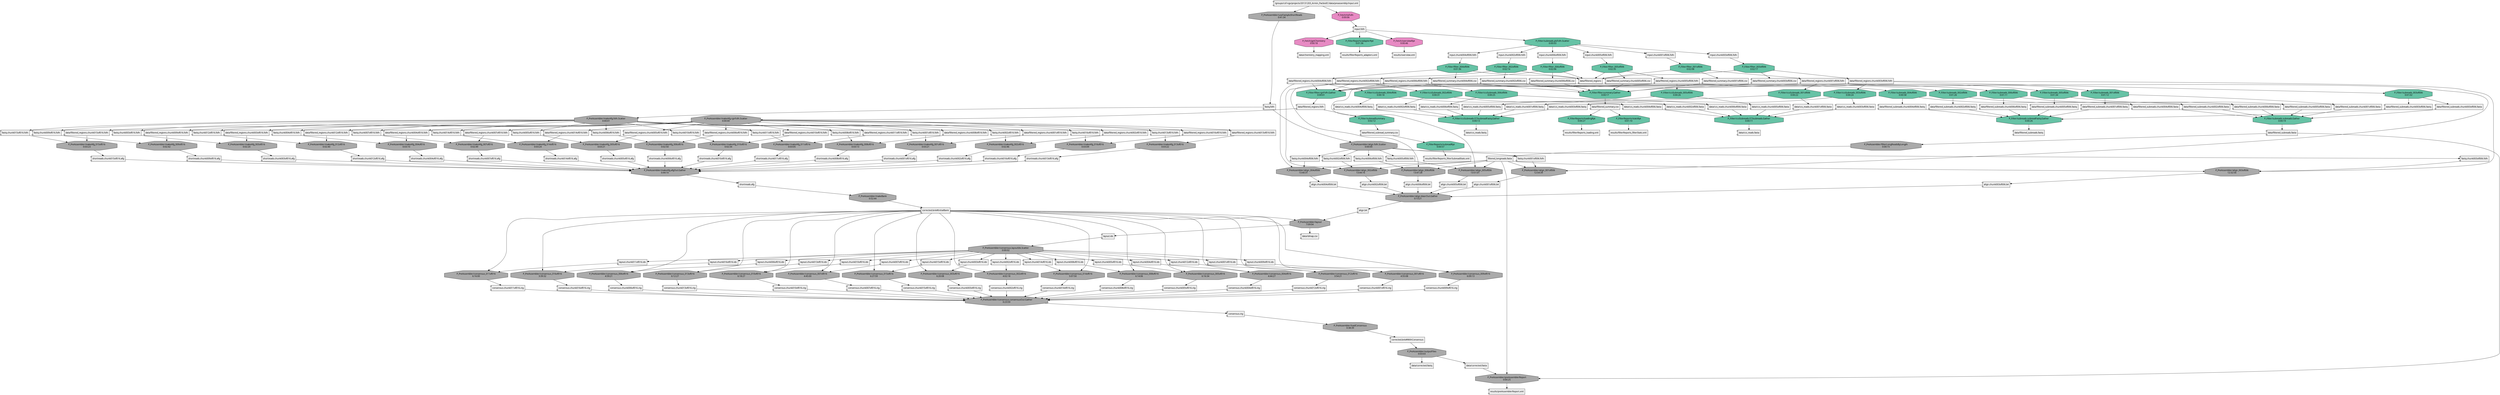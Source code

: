 digraph "workflow://Anonymous/Workflow" {
"file://Anonymous/shortreads.chunk002of016.afg" [shape=component, label="shortreads.chunk002of016.afg", fillcolor="#EEEEEE", style=filled, fontname="Times New Roman"];

"file://Anonymous/layout.chunk016of016.ids" [shape=component, label="layout.chunk016of016.ids", fillcolor="#EEEEEE", style=filled, fontname="Times New Roman"];

"task://Anonymous/P_Filter/filter.rgnFofn.Gather" [shape=octagon, label="P_Filter/filter.rgnFofn.Gather\n0:00:01", color="#000000", fillcolor="#66C2A5", style=filled, fontname="Times New Roman"];

"task://Anonymous/P_PreAssembler/align_005of006" [shape=octagon, label="P_PreAssembler/align_005of006\n13:51:01", color="#000000", fillcolor="#AAAAAA", style=filled, fontname="Times New Roman"];

"task://Anonymous/P_PreAssembler/makeAfg_009of016" [shape=octagon, label="P_PreAssembler/makeAfg_009of016\n0:02:42", color="#000000", fillcolor="#AAAAAA", style=filled, fontname="Times New Roman"];

"file://Anonymous/shortreads.chunk011of016.afg" [shape=component, label="shortreads.chunk011of016.afg", fillcolor="#EEEEEE", style=filled, fontname="Times New Roman"];

"file://Anonymous/layout.chunk001of016.ids" [shape=component, label="layout.chunk001of016.ids", fillcolor="#EEEEEE", style=filled, fontname="Times New Roman"];

"file://Anonymous/shortreads.chunk005of016.afg" [shape=component, label="shortreads.chunk005of016.afg", fillcolor="#EEEEEE", style=filled, fontname="Times New Roman"];

"file://Anonymous/data/filtered_regions.chunk016of016.fofn" [shape=component, label="data/filtered_regions.chunk016of016.fofn", fillcolor="#EEEEEE", style=filled, fontname="Times New Roman"];

"file://Anonymous/shortreads.afg" [shape=component, label="shortreads.afg", fillcolor="#EEEEEE", style=filled, fontname="Times New Roman"];

"file://Anonymous/data/ccs_reads.chunk001of006.fasta" [shape=component, label="data/ccs_reads.chunk001of006.fasta", fillcolor="#EEEEEE", style=filled, fontname="Times New Roman"];

"task://Anonymous/P_PreAssembler/consensus_002of016" [shape=octagon, label="P_PreAssembler/consensus_002of016\n4:02:18", color="#000000", fillcolor="#AAAAAA", style=filled, fontname="Times New Roman"];

"file://Anonymous/fastq.chunk003of016.fofn" [shape=component, label="fastq.chunk003of016.fofn", fillcolor="#EEEEEE", style=filled, fontname="Times New Roman"];

"file://Anonymous/align.b4" [shape=component, label="align.b4", fillcolor="#EEEEEE", style=filled, fontname="Times New Roman"];

"file://Anonymous/layout.chunk011of016.ids" [shape=component, label="layout.chunk011of016.ids", fillcolor="#EEEEEE", style=filled, fontname="Times New Roman"];

"file://Anonymous/corrected.bnk#InitialBank" [shape=component, label="corrected.bnk#InitialBank", fillcolor="#EEEEEE", style=filled, fontname="Times New Roman"];

"file://Anonymous/input.chunk004of006.fofn" [shape=component, label="input.chunk004of006.fofn", fillcolor="#EEEEEE", style=filled, fontname="Times New Roman"];

"file://Anonymous/layout.ids" [shape=component, label="layout.ids", fillcolor="#EEEEEE", style=filled, fontname="Times New Roman"];

"file://Anonymous/consensus.chunk001of016.ctg" [shape=component, label="consensus.chunk001of016.ctg", fillcolor="#EEEEEE", style=filled, fontname="Times New Roman"];

"file://Anonymous/data/idmap.csv" [shape=component, label="data/idmap.csv", fillcolor="#EEEEEE", style=filled, fontname="Times New Roman"];

"file://Anonymous/data/filtered_regions.chunk009of016.fofn" [shape=component, label="data/filtered_regions.chunk009of016.fofn", fillcolor="#EEEEEE", style=filled, fontname="Times New Roman"];

"task://Anonymous/P_PreAssembler/makeAfg_011of016" [shape=octagon, label="P_PreAssembler/makeAfg_011of016\n0:03:05", color="#000000", fillcolor="#AAAAAA", style=filled, fontname="Times New Roman"];

"task://Anonymous/P_PreAssembler/consensus_012of016" [shape=octagon, label="P_PreAssembler/consensus_012of016\n3:54:21", color="#000000", fillcolor="#AAAAAA", style=filled, fontname="Times New Roman"];

"file://Anonymous/consensus.chunk006of016.ctg" [shape=component, label="consensus.chunk006of016.ctg", fillcolor="#EEEEEE", style=filled, fontname="Times New Roman"];

"file://Anonymous/layout.chunk002of016.ids" [shape=component, label="layout.chunk002of016.ids", fillcolor="#EEEEEE", style=filled, fontname="Times New Roman"];

"file://Anonymous/consensus.chunk002of016.ctg" [shape=component, label="consensus.chunk002of016.ctg", fillcolor="#EEEEEE", style=filled, fontname="Times New Roman"];

"file://Anonymous/consensus.chunk009of016.ctg" [shape=component, label="consensus.chunk009of016.ctg", fillcolor="#EEEEEE", style=filled, fontname="Times New Roman"];

"file://Anonymous/shortreads.chunk016of016.afg" [shape=component, label="shortreads.chunk016of016.afg", fillcolor="#EEEEEE", style=filled, fontname="Times New Roman"];

"task://Anonymous/P_PreAssembler/align_004of006" [shape=octagon, label="P_PreAssembler/align_004of006\n13:40:31", color="#000000", fillcolor="#AAAAAA", style=filled, fontname="Times New Roman"];

"file://Anonymous/input.chunk002of006.fofn" [shape=component, label="input.chunk002of006.fofn", fillcolor="#EEEEEE", style=filled, fontname="Times New Roman"];

"file://Anonymous/fastq.chunk011of016.fofn" [shape=component, label="fastq.chunk011of016.fofn", fillcolor="#EEEEEE", style=filled, fontname="Times New Roman"];

"file://Anonymous/data/filtered_regions.chunk001of006.fofn" [shape=component, label="data/filtered_regions.chunk001of006.fofn", fillcolor="#EEEEEE", style=filled, fontname="Times New Roman"];

"file://Anonymous/fastq.chunk008of016.fofn" [shape=component, label="fastq.chunk008of016.fofn", fillcolor="#EEEEEE", style=filled, fontname="Times New Roman"];

"file://Anonymous/data/filtered_regions.chunk011of016.fofn" [shape=component, label="data/filtered_regions.chunk011of016.fofn", fillcolor="#EEEEEE", style=filled, fontname="Times New Roman"];

"task://Anonymous/P_Filter/subreads_003of006" [shape=octagon, label="P_Filter/subreads_003of006\n0:01:02", color="#000000", fillcolor="#66C2A5", style=filled, fontname="Times New Roman"];

"task://Anonymous/P_PreAssembler/makeAfg_001of016" [shape=octagon, label="P_PreAssembler/makeAfg_001of016\n0:03:21", color="#000000", fillcolor="#AAAAAA", style=filled, fontname="Times New Roman"];

"task://Anonymous/P_FilterReports/loadingRpt" [shape=octagon, label="P_FilterReports/loadingRpt\n0:00:27", color="#000000", fillcolor="#66C2A5", style=filled, fontname="Times New Roman"];

"file://Anonymous/data/filtered_subreads.chunk002of006.fasta" [shape=component, label="data/filtered_subreads.chunk002of006.fasta", fillcolor="#EEEEEE", style=filled, fontname="Times New Roman"];

"file://Anonymous/fastq.chunk004of006.fofn" [shape=component, label="fastq.chunk004of006.fofn", fillcolor="#EEEEEE", style=filled, fontname="Times New Roman"];

"file://Anonymous/results/preAssemblerReport.xml" [shape=component, label="results/preAssemblerReport.xml", fillcolor="#EEEEEE", style=filled, fontname="Times New Roman"];

"file://Anonymous/filtered_longreads.fasta" [shape=component, label="filtered_longreads.fasta", fillcolor="#EEEEEE", style=filled, fontname="Times New Roman"];

"file://Anonymous/layout.chunk013of016.ids" [shape=component, label="layout.chunk013of016.ids", fillcolor="#EEEEEE", style=filled, fontname="Times New Roman"];

"file://Anonymous/consensus.chunk010of016.ctg" [shape=component, label="consensus.chunk010of016.ctg", fillcolor="#EEEEEE", style=filled, fontname="Times New Roman"];

"file://Anonymous/data/filtered_regions.chunk004of006.fofn" [shape=component, label="data/filtered_regions.chunk004of006.fofn", fillcolor="#EEEEEE", style=filled, fontname="Times New Roman"];

"file://Anonymous/align.chunk004of006.b4" [shape=component, label="align.chunk004of006.b4", fillcolor="#EEEEEE", style=filled, fontname="Times New Roman"];

"file://Anonymous/results/filterReports_loading.xml" [shape=component, label="results/filterReports_loading.xml", fillcolor="#EEEEEE", style=filled, fontname="Times New Roman"];

"file://Anonymous/data/filtered_subreads.chunk001of006.fasta" [shape=component, label="data/filtered_subreads.chunk001of006.fasta", fillcolor="#EEEEEE", style=filled, fontname="Times New Roman"];

"task://Anonymous/P_PreAssembler/makeAfg_002of016" [shape=octagon, label="P_PreAssembler/makeAfg_002of016\n0:02:46", color="#000000", fillcolor="#AAAAAA", style=filled, fontname="Times New Roman"];

"file://Anonymous/fastq.chunk001of016.fofn" [shape=component, label="fastq.chunk001of016.fofn", fillcolor="#EEEEEE", style=filled, fontname="Times New Roman"];

"file://Anonymous/data/filtered_subreads.chunk004of006.fasta" [shape=component, label="data/filtered_subreads.chunk004of006.fasta", fillcolor="#EEEEEE", style=filled, fontname="Times New Roman"];

"file://Anonymous/data/filtered_regions.chunk001of016.fofn" [shape=component, label="data/filtered_regions.chunk001of016.fofn", fillcolor="#EEEEEE", style=filled, fontname="Times New Roman"];

"file://Anonymous/input.fofn" [shape=component, label="input.fofn", fillcolor="#EEEEEE", style=filled, fontname="Times New Roman"];

"task://Anonymous/P_Filter/filter.summary.Gather" [shape=octagon, label="P_Filter/filter.summary.Gather\n0:00:17", color="#000000", fillcolor="#66C2A5", style=filled, fontname="Times New Roman"];

"task://Anonymous/P_PreAssembler/useFastqAsShortReads" [shape=octagon, label="P_PreAssembler/useFastqAsShortReads\n0:41:34", color="#000000", fillcolor="#AAAAAA", style=filled, fontname="Times New Roman"];

"file://Anonymous/layout.chunk010of016.ids" [shape=component, label="layout.chunk010of016.ids", fillcolor="#EEEEEE", style=filled, fontname="Times New Roman"];

"file://Anonymous/fastq.chunk002of016.fofn" [shape=component, label="fastq.chunk002of016.fofn", fillcolor="#EEEEEE", style=filled, fontname="Times New Roman"];

"file://Anonymous/data/filtered_regions.chunk002of016.fofn" [shape=component, label="data/filtered_regions.chunk002of016.fofn", fillcolor="#EEEEEE", style=filled, fontname="Times New Roman"];

"file://Anonymous/data/filtered_subreads.chunk006of006.fastq" [shape=component, label="data/filtered_subreads.chunk006of006.fastq", fillcolor="#EEEEEE", style=filled, fontname="Times New Roman"];

"task://Anonymous/P_FilterReports/subreadRpt" [shape=octagon, label="P_FilterReports/subreadRpt\n0:00:57", color="#000000", fillcolor="#66C2A5", style=filled, fontname="Times New Roman"];

"file://Anonymous//groups/csf-ngs/projects/20131203_Armin_PacbioEC/data/preassembly/input.xml" [shape=component, label="/groups/csf-ngs/projects/20131203_Armin_PacbioEC/data/preassembly/input.xml", fillcolor="#EEEEEE", style=filled, fontname="Times New Roman"];

"file://Anonymous/data/filtered_subreads.chunk003of006.fasta" [shape=component, label="data/filtered_subreads.chunk003of006.fasta", fillcolor="#EEEEEE", style=filled, fontname="Times New Roman"];

"file://Anonymous/fastq.fofn" [shape=component, label="fastq.fofn", fillcolor="#EEEEEE", style=filled, fontname="Times New Roman"];

"file://Anonymous/fastq.chunk013of016.fofn" [shape=component, label="fastq.chunk013of016.fofn", fillcolor="#EEEEEE", style=filled, fontname="Times New Roman"];

"task://Anonymous/P_PreAssembler/makeAfg_015of016" [shape=octagon, label="P_PreAssembler/makeAfg_015of016\n0:03:23", color="#000000", fillcolor="#AAAAAA", style=filled, fontname="Times New Roman"];

"file://Anonymous/layout.chunk006of016.ids" [shape=component, label="layout.chunk006of016.ids", fillcolor="#EEEEEE", style=filled, fontname="Times New Roman"];

"file://Anonymous/data/filtered_subread_summary.csv" [shape=component, label="data/filtered_subread_summary.csv", fillcolor="#EEEEEE", style=filled, fontname="Times New Roman"];

"file://Anonymous/align.chunk005of006.b4" [shape=component, label="align.chunk005of006.b4", fillcolor="#EEEEEE", style=filled, fontname="Times New Roman"];

"task://Anonymous/P_PreAssembler/consensus_015of016" [shape=octagon, label="P_PreAssembler/consensus_015of016\n6:27:59", color="#000000", fillcolor="#AAAAAA", style=filled, fontname="Times New Roman"];

"file://Anonymous/data/filtered_summary.chunk002of006.csv" [shape=component, label="data/filtered_summary.chunk002of006.csv", fillcolor="#EEEEEE", style=filled, fontname="Times New Roman"];

"file://Anonymous/results/filterReports_filterSubreadStats.xml" [shape=component, label="results/filterReports_filterSubreadStats.xml", fillcolor="#EEEEEE", style=filled, fontname="Times New Roman"];

"task://Anonymous/P_PreAssembler/makeAfg.afgOut.Gather" [shape=octagon, label="P_PreAssembler/makeAfg.afgOut.Gather\n0:44:10", color="#000000", fillcolor="#AAAAAA", style=filled, fontname="Times New Roman"];

"file://Anonymous/consensus.chunk016of016.ctg" [shape=component, label="consensus.chunk016of016.ctg", fillcolor="#EEEEEE", style=filled, fontname="Times New Roman"];

"task://Anonymous/P_Filter/ccsSubreads_006of006" [shape=octagon, label="P_Filter/ccsSubreads_006of006\n0:00:25", color="#000000", fillcolor="#66C2A5", style=filled, fontname="Times New Roman"];

"file://Anonymous/fastq.chunk015of016.fofn" [shape=component, label="fastq.chunk015of016.fofn", fillcolor="#EEEEEE", style=filled, fontname="Times New Roman"];

"file://Anonymous/data/filtered_subreads.chunk005of006.fasta" [shape=component, label="data/filtered_subreads.chunk005of006.fasta", fillcolor="#EEEEEE", style=filled, fontname="Times New Roman"];

"file://Anonymous/data/filtered_regions.chunk015of016.fofn" [shape=component, label="data/filtered_regions.chunk015of016.fofn", fillcolor="#EEEEEE", style=filled, fontname="Times New Roman"];

"task://Anonymous/P_PreAssembler/consensus_001of016" [shape=octagon, label="P_PreAssembler/consensus_001of016\n4:55:08", color="#000000", fillcolor="#AAAAAA", style=filled, fontname="Times New Roman"];

"file://Anonymous/layout.chunk015of016.ids" [shape=component, label="layout.chunk015of016.ids", fillcolor="#EEEEEE", style=filled, fontname="Times New Roman"];

"file://Anonymous/data/filtered_subreads.fastq" [shape=component, label="data/filtered_subreads.fastq", fillcolor="#EEEEEE", style=filled, fontname="Times New Roman"];

"file://Anonymous/input.chunk006of006.fofn" [shape=component, label="input.chunk006of006.fofn", fillcolor="#EEEEEE", style=filled, fontname="Times New Roman"];

"file://Anonymous/data/filtered_regions.chunk006of006.fofn" [shape=component, label="data/filtered_regions.chunk006of006.fofn", fillcolor="#EEEEEE", style=filled, fontname="Times New Roman"];

"file://Anonymous/input.chunk005of006.fofn" [shape=component, label="input.chunk005of006.fofn", fillcolor="#EEEEEE", style=filled, fontname="Times New Roman"];

"file://Anonymous/data/ccs_reads.chunk006of006.fastq" [shape=component, label="data/ccs_reads.chunk006of006.fastq", fillcolor="#EEEEEE", style=filled, fontname="Times New Roman"];

"file://Anonymous/data/filtered_regions.chunk006of016.fofn" [shape=component, label="data/filtered_regions.chunk006of016.fofn", fillcolor="#EEEEEE", style=filled, fontname="Times New Roman"];

"file://Anonymous/data/ccs_reads.chunk006of006.fasta" [shape=component, label="data/ccs_reads.chunk006of006.fasta", fillcolor="#EEEEEE", style=filled, fontname="Times New Roman"];

"file://Anonymous/data/filtered_subreads.fasta" [shape=component, label="data/filtered_subreads.fasta", fillcolor="#EEEEEE", style=filled, fontname="Times New Roman"];

"task://Anonymous/P_Filter/filter_003of006" [shape=octagon, label="P_Filter/filter_003of006\n0:02:17", color="#000000", fillcolor="#66C2A5", style=filled, fontname="Times New Roman"];

"task://Anonymous/P_Filter/subreads_006of006" [shape=octagon, label="P_Filter/subreads_006of006\n0:01:11", color="#000000", fillcolor="#66C2A5", style=filled, fontname="Times New Roman"];

"task://Anonymous/P_Filter/ccsSubreads.CCSsubreadFastq.Gather" [shape=octagon, label="P_Filter/ccsSubreads.CCSsubreadFastq.Gather\n0:00:13", color="#000000", fillcolor="#66C2A5", style=filled, fontname="Times New Roman"];

"task://Anonymous/P_Filter/subreads_001of006" [shape=octagon, label="P_Filter/subreads_001of006\n0:01:12", color="#000000", fillcolor="#66C2A5", style=filled, fontname="Times New Roman"];

"task://Anonymous/P_PreAssembler/makeAfg_016of016" [shape=octagon, label="P_PreAssembler/makeAfg_016of016\n0:03:09", color="#000000", fillcolor="#AAAAAA", style=filled, fontname="Times New Roman"];

"file://Anonymous/layout.chunk007of016.ids" [shape=component, label="layout.chunk007of016.ids", fillcolor="#EEEEEE", style=filled, fontname="Times New Roman"];

"file://Anonymous/input.chunk001of006.fofn" [shape=component, label="input.chunk001of006.fofn", fillcolor="#EEEEEE", style=filled, fontname="Times New Roman"];

"file://Anonymous/data/ccs_reads.chunk002of006.fastq" [shape=component, label="data/ccs_reads.chunk002of006.fastq", fillcolor="#EEEEEE", style=filled, fontname="Times New Roman"];

"task://Anonymous/P_Filter/ccsSubreads_005of006" [shape=octagon, label="P_Filter/ccsSubreads_005of006\n0:00:26", color="#000000", fillcolor="#66C2A5", style=filled, fontname="Times New Roman"];

"file://Anonymous/data/filtered_regions.chunk005of006.fofn" [shape=component, label="data/filtered_regions.chunk005of006.fofn", fillcolor="#EEEEEE", style=filled, fontname="Times New Roman"];

"file://Anonymous/data/filtered_subreads.chunk006of006.fasta" [shape=component, label="data/filtered_subreads.chunk006of006.fasta", fillcolor="#EEEEEE", style=filled, fontname="Times New Roman"];

"task://Anonymous/P_Filter/filter_004of006" [shape=octagon, label="P_Filter/filter_004of006\n0:01:36", color="#000000", fillcolor="#66C2A5", style=filled, fontname="Times New Roman"];

"file://Anonymous/data/filtered_subreads.chunk001of006.fastq" [shape=component, label="data/filtered_subreads.chunk001of006.fastq", fillcolor="#EEEEEE", style=filled, fontname="Times New Roman"];

"task://Anonymous/P_PreAssembler/makeAfg_014of016" [shape=octagon, label="P_PreAssembler/makeAfg_014of016\n0:03:24", color="#000000", fillcolor="#AAAAAA", style=filled, fontname="Times New Roman"];

"task://Anonymous/P_PreAssembler/align_002of006" [shape=octagon, label="P_PreAssembler/align_002of006\n13:44:16", color="#000000", fillcolor="#AAAAAA", style=filled, fontname="Times New Roman"];

"task://Anonymous/P_PreAssembler/makeAfg.rgnFofn.Scatter" [shape=octagon, label="P_PreAssembler/makeAfg.rgnFofn.Scatter\n0:00:00", color="#000000", fillcolor="#AAAAAA", style=filled, fontname="Times New Roman"];

"file://Anonymous/fastq.chunk012of016.fofn" [shape=component, label="fastq.chunk012of016.fofn", fillcolor="#EEEEEE", style=filled, fontname="Times New Roman"];

"file://Anonymous/layout.chunk003of016.ids" [shape=component, label="layout.chunk003of016.ids", fillcolor="#EEEEEE", style=filled, fontname="Times New Roman"];

"file://Anonymous/consensus.chunk014of016.ctg" [shape=component, label="consensus.chunk014of016.ctg", fillcolor="#EEEEEE", style=filled, fontname="Times New Roman"];

"file://Anonymous/data/filtered_regions.chunk012of016.fofn" [shape=component, label="data/filtered_regions.chunk012of016.fofn", fillcolor="#EEEEEE", style=filled, fontname="Times New Roman"];

"file://Anonymous/data/ccs_reads.chunk005of006.fastq" [shape=component, label="data/ccs_reads.chunk005of006.fastq", fillcolor="#EEEEEE", style=filled, fontname="Times New Roman"];

"task://Anonymous/P_PreAssembler/consensus_009of016" [shape=octagon, label="P_PreAssembler/consensus_009of016\n6:09:13", color="#000000", fillcolor="#AAAAAA", style=filled, fontname="Times New Roman"];

"file://Anonymous/shortreads.chunk012of016.afg" [shape=component, label="shortreads.chunk012of016.afg", fillcolor="#EEEEEE", style=filled, fontname="Times New Roman"];

"task://Anonymous/P_PreAssembler/consensus_011of016" [shape=octagon, label="P_PreAssembler/consensus_011of016\n6:16:00", color="#000000", fillcolor="#AAAAAA", style=filled, fontname="Times New Roman"];

"file://Anonymous/data/ccs_reads.chunk005of006.fasta" [shape=component, label="data/ccs_reads.chunk005of006.fasta", fillcolor="#EEEEEE", style=filled, fontname="Times New Roman"];

"file://Anonymous/data/filtered_summary.chunk005of006.csv" [shape=component, label="data/filtered_summary.chunk005of006.csv", fillcolor="#EEEEEE", style=filled, fontname="Times New Roman"];

"task://Anonymous/P_PreAssembler/makeAfg_007of016" [shape=octagon, label="P_PreAssembler/makeAfg_007of016\n0:02:49", color="#000000", fillcolor="#AAAAAA", style=filled, fontname="Times New Roman"];

"file://Anonymous/consensus.chunk012of016.ctg" [shape=component, label="consensus.chunk012of016.ctg", fillcolor="#EEEEEE", style=filled, fontname="Times New Roman"];

"file://Anonymous/fastq.chunk002of006.fofn" [shape=component, label="fastq.chunk002of006.fofn", fillcolor="#EEEEEE", style=filled, fontname="Times New Roman"];

"file://Anonymous/data/filtered_regions.fofn" [shape=component, label="data/filtered_regions.fofn", fillcolor="#EEEEEE", style=filled, fontname="Times New Roman"];

"file://Anonymous/data/filtered_regions.chunk002of006.fofn" [shape=component, label="data/filtered_regions.chunk002of006.fofn", fillcolor="#EEEEEE", style=filled, fontname="Times New Roman"];

"file://Anonymous/layout.chunk009of016.ids" [shape=component, label="layout.chunk009of016.ids", fillcolor="#EEEEEE", style=filled, fontname="Times New Roman"];

"file://Anonymous/align.chunk002of006.b4" [shape=component, label="align.chunk002of006.b4", fillcolor="#EEEEEE", style=filled, fontname="Times New Roman"];

"task://Anonymous/P_PreAssembler/consensus.layoutIds.Scatter" [shape=octagon, label="P_PreAssembler/consensus.layoutIds.Scatter\n0:00:02", color="#000000", fillcolor="#AAAAAA", style=filled, fontname="Times New Roman"];

"file://Anonymous/fastq.chunk004of016.fofn" [shape=component, label="fastq.chunk004of016.fofn", fillcolor="#EEEEEE", style=filled, fontname="Times New Roman"];

"task://Anonymous/P_PreAssembler/layout" [shape=octagon, label="P_PreAssembler/layout\n7:09:04", color="#000000", fillcolor="#AAAAAA", style=filled, fontname="Times New Roman"];

"file://Anonymous/fastq.chunk007of016.fofn" [shape=component, label="fastq.chunk007of016.fofn", fillcolor="#EEEEEE", style=filled, fontname="Times New Roman"];

"file://Anonymous/data/filtered_regions.chunk007of016.fofn" [shape=component, label="data/filtered_regions.chunk007of016.fofn", fillcolor="#EEEEEE", style=filled, fontname="Times New Roman"];

"task://Anonymous/P_PreAssembler/filterLongReadsByLength" [shape=octagon, label="P_PreAssembler/filterLongReadsByLength\n0:00:15", color="#000000", fillcolor="#AAAAAA", style=filled, fontname="Times New Roman"];

"file://Anonymous/shortreads.chunk009of016.afg" [shape=component, label="shortreads.chunk009of016.afg", fillcolor="#EEEEEE", style=filled, fontname="Times New Roman"];

"file://Anonymous/layout.chunk008of016.ids" [shape=component, label="layout.chunk008of016.ids", fillcolor="#EEEEEE", style=filled, fontname="Times New Roman"];

"file://Anonymous/layout.chunk014of016.ids" [shape=component, label="layout.chunk014of016.ids", fillcolor="#EEEEEE", style=filled, fontname="Times New Roman"];

"file://Anonymous/layout.chunk004of016.ids" [shape=component, label="layout.chunk004of016.ids", fillcolor="#EEEEEE", style=filled, fontname="Times New Roman"];

"file://Anonymous/align.chunk001of006.b4" [shape=component, label="align.chunk001of006.b4", fillcolor="#EEEEEE", style=filled, fontname="Times New Roman"];

"task://Anonymous/P_PreAssembler/consensus_006of016" [shape=octagon, label="P_PreAssembler/consensus_006of016\n4:59:21", color="#000000", fillcolor="#AAAAAA", style=filled, fontname="Times New Roman"];

"file://Anonymous/layout.chunk005of016.ids" [shape=component, label="layout.chunk005of016.ids", fillcolor="#EEEEEE", style=filled, fontname="Times New Roman"];

"file://Anonymous/shortreads.chunk007of016.afg" [shape=component, label="shortreads.chunk007of016.afg", fillcolor="#EEEEEE", style=filled, fontname="Times New Roman"];

"task://Anonymous/P_Filter/filter_005of006" [shape=octagon, label="P_Filter/filter_005of006\n0:02:35", color="#000000", fillcolor="#66C2A5", style=filled, fontname="Times New Roman"];

"file://Anonymous/results/overview.xml" [shape=component, label="results/overview.xml", fillcolor="#EEEEEE", style=filled, fontname="Times New Roman"];

"file://Anonymous/fastq.chunk014of016.fofn" [shape=component, label="fastq.chunk014of016.fofn", fillcolor="#EEEEEE", style=filled, fontname="Times New Roman"];

"task://Anonymous/P_PreAssembler/consensus_016of016" [shape=octagon, label="P_PreAssembler/consensus_016of016\n3:39:32", color="#000000", fillcolor="#AAAAAA", style=filled, fontname="Times New Roman"];

"file://Anonymous/data/filtered_subreads.chunk004of006.fastq" [shape=component, label="data/filtered_subreads.chunk004of006.fastq", fillcolor="#EEEEEE", style=filled, fontname="Times New Roman"];

"task://Anonymous/P_Filter/subreads.plsFofn.Scatter" [shape=octagon, label="P_Filter/subreads.plsFofn.Scatter\n0:00:03", color="#000000", fillcolor="#66C2A5", style=filled, fontname="Times New Roman"];

"file://Anonymous/layout.chunk012of016.ids" [shape=component, label="layout.chunk012of016.ids", fillcolor="#EEEEEE", style=filled, fontname="Times New Roman"];

"file://Anonymous/data/filtered_summary.chunk001of006.csv" [shape=component, label="data/filtered_summary.chunk001of006.csv", fillcolor="#EEEEEE", style=filled, fontname="Times New Roman"];

"task://Anonymous/P_Filter/filter_002of006" [shape=octagon, label="P_Filter/filter_002of006\n0:02:14", color="#000000", fillcolor="#66C2A5", style=filled, fontname="Times New Roman"];

"file://Anonymous/shortreads.chunk010of016.afg" [shape=component, label="shortreads.chunk010of016.afg", fillcolor="#EEEEEE", style=filled, fontname="Times New Roman"];

"file://Anonymous/data/filtered_regions.chunk008of016.fofn" [shape=component, label="data/filtered_regions.chunk008of016.fofn", fillcolor="#EEEEEE", style=filled, fontname="Times New Roman"];

"task://Anonymous/P_PreAssembler/align.blasrOut.Gather" [shape=octagon, label="P_PreAssembler/align.blasrOut.Gather\n0:13:21", color="#000000", fillcolor="#AAAAAA", style=filled, fontname="Times New Roman"];

"file://Anonymous/data/filtered_regions.chunk013of016.fofn" [shape=component, label="data/filtered_regions.chunk013of016.fofn", fillcolor="#EEEEEE", style=filled, fontname="Times New Roman"];

"task://Anonymous/P_PreAssembler/consensus_007of016" [shape=octagon, label="P_PreAssembler/consensus_007of016\n4:45:00", color="#000000", fillcolor="#AAAAAA", style=filled, fontname="Times New Roman"];

"file://Anonymous/data/filtered_regions.chunk014of016.fofn" [shape=component, label="data/filtered_regions.chunk014of016.fofn", fillcolor="#EEEEEE", style=filled, fontname="Times New Roman"];

"file://Anonymous/data/ccs_reads.fastq" [shape=component, label="data/ccs_reads.fastq", fillcolor="#EEEEEE", style=filled, fontname="Times New Roman"];

"task://Anonymous/P_Filter/subreads_002of006" [shape=octagon, label="P_Filter/subreads_002of006\n0:01:26", color="#000000", fillcolor="#66C2A5", style=filled, fontname="Times New Roman"];

"task://Anonymous/P_Filter/filter_001of006" [shape=octagon, label="P_Filter/filter_001of006\n0:02:08", color="#000000", fillcolor="#66C2A5", style=filled, fontname="Times New Roman"];

"file://Anonymous/consensus.chunk004of016.ctg" [shape=component, label="consensus.chunk004of016.ctg", fillcolor="#EEEEEE", style=filled, fontname="Times New Roman"];

"task://Anonymous/P_Filter/filter_006of006" [shape=octagon, label="P_Filter/filter_006of006\n0:02:06", color="#000000", fillcolor="#66C2A5", style=filled, fontname="Times New Roman"];

"file://Anonymous/data/filtered_subreads.chunk002of006.fastq" [shape=component, label="data/filtered_subreads.chunk002of006.fastq", fillcolor="#EEEEEE", style=filled, fontname="Times New Roman"];

"file://Anonymous/data/ccs_reads.chunk002of006.fasta" [shape=component, label="data/ccs_reads.chunk002of006.fasta", fillcolor="#EEEEEE", style=filled, fontname="Times New Roman"];

"task://Anonymous/P_PreAssembler/makeAfg_005of016" [shape=octagon, label="P_PreAssembler/makeAfg_005of016\n0:03:21", color="#000000", fillcolor="#AAAAAA", style=filled, fontname="Times New Roman"];

"file://Anonymous/shortreads.chunk014of016.afg" [shape=component, label="shortreads.chunk014of016.afg", fillcolor="#EEEEEE", style=filled, fontname="Times New Roman"];

"task://Anonymous/P_Filter/ccsSubreads_004of006" [shape=octagon, label="P_Filter/ccsSubreads_004of006\n0:00:18", color="#000000", fillcolor="#66C2A5", style=filled, fontname="Times New Roman"];

"file://Anonymous/data/filtered_subreads.chunk003of006.fastq" [shape=component, label="data/filtered_subreads.chunk003of006.fastq", fillcolor="#EEEEEE", style=filled, fontname="Times New Roman"];

"file://Anonymous/fastq.chunk005of016.fofn" [shape=component, label="fastq.chunk005of016.fofn", fillcolor="#EEEEEE", style=filled, fontname="Times New Roman"];

"task://Anonymous/P_PreAssembler/align_003of006" [shape=octagon, label="P_PreAssembler/align_003of006\n12:32:56", color="#000000", fillcolor="#AAAAAA", style=filled, fontname="Times New Roman"];

"file://Anonymous/consensus.ctg" [shape=component, label="consensus.ctg", fillcolor="#EEEEEE", style=filled, fontname="Times New Roman"];

"file://Anonymous/data/filtered_subreads.chunk005of006.fastq" [shape=component, label="data/filtered_subreads.chunk005of006.fastq", fillcolor="#EEEEEE", style=filled, fontname="Times New Roman"];

"file://Anonymous/data/ccs_reads.chunk004of006.fasta" [shape=component, label="data/ccs_reads.chunk004of006.fasta", fillcolor="#EEEEEE", style=filled, fontname="Times New Roman"];

"file://Anonymous/consensus.chunk005of016.ctg" [shape=component, label="consensus.chunk005of016.ctg", fillcolor="#EEEEEE", style=filled, fontname="Times New Roman"];

"file://Anonymous/consensus.chunk015of016.ctg" [shape=component, label="consensus.chunk015of016.ctg", fillcolor="#EEEEEE", style=filled, fontname="Times New Roman"];

"task://Anonymous/P_Filter/subreadSummary" [shape=octagon, label="P_Filter/subreadSummary\n0:02:12", color="#000000", fillcolor="#66C2A5", style=filled, fontname="Times New Roman"];

"file://Anonymous/results/filterReports_filterStats.xml" [shape=component, label="results/filterReports_filterStats.xml", fillcolor="#EEEEEE", style=filled, fontname="Times New Roman"];

"file://Anonymous/consensus.chunk003of016.ctg" [shape=component, label="consensus.chunk003of016.ctg", fillcolor="#EEEEEE", style=filled, fontname="Times New Roman"];

"file://Anonymous/shortreads.chunk001of016.afg" [shape=component, label="shortreads.chunk001of016.afg", fillcolor="#EEEEEE", style=filled, fontname="Times New Roman"];

"task://Anonymous/P_PreAssembler/makeAfg_006of016" [shape=octagon, label="P_PreAssembler/makeAfg_006of016\n0:02:50", color="#000000", fillcolor="#AAAAAA", style=filled, fontname="Times New Roman"];

"file://Anonymous/data/filtered_summary.chunk004of006.csv" [shape=component, label="data/filtered_summary.chunk004of006.csv", fillcolor="#EEEEEE", style=filled, fontname="Times New Roman"];

"task://Anonymous/P_PreAssembler/outputFiles" [shape=octagon, label="P_PreAssembler/outputFiles\n0:03:03", color="#000000", fillcolor="#AAAAAA", style=filled, fontname="Times New Roman"];

"task://Anonymous/P_Filter/ccsSubreads_003of006" [shape=octagon, label="P_Filter/ccsSubreads_003of006\n0:00:24", color="#000000", fillcolor="#66C2A5", style=filled, fontname="Times New Roman"];

"file://Anonymous/fastq.chunk006of016.fofn" [shape=component, label="fastq.chunk006of016.fofn", fillcolor="#EEEEEE", style=filled, fontname="Times New Roman"];

"task://Anonymous/P_PreAssembler/makeBank" [shape=octagon, label="P_PreAssembler/makeBank\n0:52:44", color="#000000", fillcolor="#AAAAAA", style=filled, fontname="Times New Roman"];

"task://Anonymous/P_Fetch/getChemistry" [shape=octagon, label="P_Fetch/getChemistry\n0:00:18", color="#000000", fillcolor="#E78AC3", style=filled, fontname="Times New Roman"];

"task://Anonymous/P_PreAssembler/makeAfg_010of016" [shape=octagon, label="P_PreAssembler/makeAfg_010of016\n0:02:34", color="#000000", fillcolor="#AAAAAA", style=filled, fontname="Times New Roman"];

"file://Anonymous/data/corrected.fastq" [shape=component, label="data/corrected.fastq", fillcolor="#EEEEEE", style=filled, fontname="Times New Roman"];

"task://Anonymous/P_Filter/subreads_005of006" [shape=octagon, label="P_Filter/subreads_005of006\n0:01:34", color="#000000", fillcolor="#66C2A5", style=filled, fontname="Times New Roman"];

"task://Anonymous/P_FilterReports/adapterRpt" [shape=octagon, label="P_FilterReports/adapterRpt\n0:01:36", color="#000000", fillcolor="#66C2A5", style=filled, fontname="Times New Roman"];

"file://Anonymous/shortreads.chunk006of016.afg" [shape=component, label="shortreads.chunk006of016.afg", fillcolor="#EEEEEE", style=filled, fontname="Times New Roman"];

"file://Anonymous/data/chemistry_mapping.xml" [shape=component, label="data/chemistry_mapping.xml", fillcolor="#EEEEEE", style=filled, fontname="Times New Roman"];

"task://Anonymous/P_PreAssembler/consensus_003of016" [shape=octagon, label="P_PreAssembler/consensus_003of016\n6:20:08", color="#000000", fillcolor="#AAAAAA", style=filled, fontname="Times New Roman"];

"file://Anonymous/data/filtered_regions.chunk003of016.fofn" [shape=component, label="data/filtered_regions.chunk003of016.fofn", fillcolor="#EEEEEE", style=filled, fontname="Times New Roman"];

"file://Anonymous/fastq.chunk003of006.fofn" [shape=component, label="fastq.chunk003of006.fofn", fillcolor="#EEEEEE", style=filled, fontname="Times New Roman"];

"file://Anonymous/results/filterReports_adapters.xml" [shape=component, label="results/filterReports_adapters.xml", fillcolor="#EEEEEE", style=filled, fontname="Times New Roman"];

"task://Anonymous/P_PreAssembler/makeAfg.fofn.Scatter" [shape=octagon, label="P_PreAssembler/makeAfg.fofn.Scatter\n0:00:01", color="#000000", fillcolor="#AAAAAA", style=filled, fontname="Times New Roman"];

"file://Anonymous/data/filtered_summary.chunk006of006.csv" [shape=component, label="data/filtered_summary.chunk006of006.csv", fillcolor="#EEEEEE", style=filled, fontname="Times New Roman"];

"task://Anonymous/P_PreAssembler/consensus.consensusOut.Gather" [shape=octagon, label="P_PreAssembler/consensus.consensusOut.Gather\n0:23:59", color="#000000", fillcolor="#AAAAAA", style=filled, fontname="Times New Roman"];

"file://Anonymous/align.chunk006of006.b4" [shape=component, label="align.chunk006of006.b4", fillcolor="#EEEEEE", style=filled, fontname="Times New Roman"];

"task://Anonymous/P_Fetch/toFofn" [shape=octagon, label="P_Fetch/toFofn\n0:00:06", color="#000000", fillcolor="#E78AC3", style=filled, fontname="Times New Roman"];

"task://Anonymous/P_PreAssembler/align_001of006" [shape=octagon, label="P_PreAssembler/align_001of006\n12:54:39", color="#000000", fillcolor="#AAAAAA", style=filled, fontname="Times New Roman"];

"file://Anonymous/shortreads.chunk015of016.afg" [shape=component, label="shortreads.chunk015of016.afg", fillcolor="#EEEEEE", style=filled, fontname="Times New Roman"];

"file://Anonymous/fastq.chunk005of006.fofn" [shape=component, label="fastq.chunk005of006.fofn", fillcolor="#EEEEEE", style=filled, fontname="Times New Roman"];

"task://Anonymous/P_Filter/subreads_004of006" [shape=octagon, label="P_Filter/subreads_004of006\n0:00:58", color="#000000", fillcolor="#66C2A5", style=filled, fontname="Times New Roman"];

"task://Anonymous/P_Filter/subreads.subreadFastq.Gather" [shape=octagon, label="P_Filter/subreads.subreadFastq.Gather\n0:00:26", color="#000000", fillcolor="#66C2A5", style=filled, fontname="Times New Roman"];

"file://Anonymous/data/filtered_regions.chunk003of006.fofn" [shape=component, label="data/filtered_regions.chunk003of006.fofn", fillcolor="#EEEEEE", style=filled, fontname="Times New Roman"];

"task://Anonymous/P_Filter/ccsSubreads.CCSsubreads.Gather" [shape=octagon, label="P_Filter/ccsSubreads.CCSsubreads.Gather\n0:00:11", color="#000000", fillcolor="#66C2A5", style=filled, fontname="Times New Roman"];

"file://Anonymous/consensus.chunk013of016.ctg" [shape=component, label="consensus.chunk013of016.ctg", fillcolor="#EEEEEE", style=filled, fontname="Times New Roman"];

"task://Anonymous/P_PreAssembler/preAssemblerReport" [shape=octagon, label="P_PreAssembler/preAssemblerReport\n0:00:25", color="#000000", fillcolor="#AAAAAA", style=filled, fontname="Times New Roman"];

"file://Anonymous/data/filtered_regions" [shape=component, label="data/filtered_regions", fillcolor="#EEEEEE", style=filled, fontname="Times New Roman"];

"task://Anonymous/P_PreAssembler/makeAfg_013of016" [shape=octagon, label="P_PreAssembler/makeAfg_013of016\n0:03:22", color="#000000", fillcolor="#AAAAAA", style=filled, fontname="Times New Roman"];

"file://Anonymous/data/ccs_reads.fasta" [shape=component, label="data/ccs_reads.fasta", fillcolor="#EEEEEE", style=filled, fontname="Times New Roman"];

"file://Anonymous/shortreads.chunk003of016.afg" [shape=component, label="shortreads.chunk003of016.afg", fillcolor="#EEEEEE", style=filled, fontname="Times New Roman"];

"task://Anonymous/P_PreAssembler/consensus_010of016" [shape=octagon, label="P_PreAssembler/consensus_010of016\n6:18:27", color="#000000", fillcolor="#AAAAAA", style=filled, fontname="Times New Roman"];

"file://Anonymous/consensus.chunk011of016.ctg" [shape=component, label="consensus.chunk011of016.ctg", fillcolor="#EEEEEE", style=filled, fontname="Times New Roman"];

"file://Anonymous/data/filtered_regions.chunk005of016.fofn" [shape=component, label="data/filtered_regions.chunk005of016.fofn", fillcolor="#EEEEEE", style=filled, fontname="Times New Roman"];

"file://Anonymous/align.chunk003of006.b4" [shape=component, label="align.chunk003of006.b4", fillcolor="#EEEEEE", style=filled, fontname="Times New Roman"];

"file://Anonymous/data/filtered_regions.chunk004of016.fofn" [shape=component, label="data/filtered_regions.chunk004of016.fofn", fillcolor="#EEEEEE", style=filled, fontname="Times New Roman"];

"task://Anonymous/P_PreAssembler/align.fofn.Scatter" [shape=octagon, label="P_PreAssembler/align.fofn.Scatter\n0:00:00", color="#000000", fillcolor="#AAAAAA", style=filled, fontname="Times New Roman"];

"task://Anonymous/P_PreAssembler/makeAfg_008of016" [shape=octagon, label="P_PreAssembler/makeAfg_008of016\n0:03:13", color="#000000", fillcolor="#AAAAAA", style=filled, fontname="Times New Roman"];

"task://Anonymous/P_Filter/ccsSubreads_001of006" [shape=octagon, label="P_Filter/ccsSubreads_001of006\n0:00:22", color="#000000", fillcolor="#66C2A5", style=filled, fontname="Times New Roman"];

"task://Anonymous/P_PreAssembler/consensus_013of016" [shape=octagon, label="P_PreAssembler/consensus_013of016\n6:12:27", color="#000000", fillcolor="#AAAAAA", style=filled, fontname="Times New Roman"];

"task://Anonymous/P_PreAssembler/consensus_005of016" [shape=octagon, label="P_PreAssembler/consensus_005of016\n6:16:34", color="#000000", fillcolor="#AAAAAA", style=filled, fontname="Times New Roman"];

"task://Anonymous/P_Filter/ccsSubreads_002of006" [shape=octagon, label="P_Filter/ccsSubreads_002of006\n0:00:31", color="#000000", fillcolor="#66C2A5", style=filled, fontname="Times New Roman"];

"task://Anonymous/P_FilterReports/statsRpt" [shape=octagon, label="P_FilterReports/statsRpt\n0:01:10", color="#000000", fillcolor="#66C2A5", style=filled, fontname="Times New Roman"];

"task://Anonymous/P_PreAssembler/loadConsensus" [shape=octagon, label="P_PreAssembler/loadConsensus\n0:38:39", color="#000000", fillcolor="#AAAAAA", style=filled, fontname="Times New Roman"];

"file://Anonymous/corrected.bnk#WithConsensus" [shape=component, label="corrected.bnk#WithConsensus", fillcolor="#EEEEEE", style=filled, fontname="Times New Roman"];

"task://Anonymous/P_PreAssembler/consensus_014of016" [shape=octagon, label="P_PreAssembler/consensus_014of016\n5:07:50", color="#000000", fillcolor="#AAAAAA", style=filled, fontname="Times New Roman"];

"file://Anonymous/fastq.chunk010of016.fofn" [shape=component, label="fastq.chunk010of016.fofn", fillcolor="#EEEEEE", style=filled, fontname="Times New Roman"];

"file://Anonymous/consensus.chunk007of016.ctg" [shape=component, label="consensus.chunk007of016.ctg", fillcolor="#EEEEEE", style=filled, fontname="Times New Roman"];

"file://Anonymous/fastq.chunk016of016.fofn" [shape=component, label="fastq.chunk016of016.fofn", fillcolor="#EEEEEE", style=filled, fontname="Times New Roman"];

"task://Anonymous/P_PreAssembler/consensus_004of016" [shape=octagon, label="P_PreAssembler/consensus_004of016\n4:44:27", color="#000000", fillcolor="#AAAAAA", style=filled, fontname="Times New Roman"];

"file://Anonymous/shortreads.chunk008of016.afg" [shape=component, label="shortreads.chunk008of016.afg", fillcolor="#EEEEEE", style=filled, fontname="Times New Roman"];

"task://Anonymous/P_PreAssembler/makeAfg_003of016" [shape=octagon, label="P_PreAssembler/makeAfg_003of016\n0:02:20", color="#000000", fillcolor="#AAAAAA", style=filled, fontname="Times New Roman"];

"file://Anonymous/input.chunk003of006.fofn" [shape=component, label="input.chunk003of006.fofn", fillcolor="#EEEEEE", style=filled, fontname="Times New Roman"];

"file://Anonymous/data/ccs_reads.chunk004of006.fastq" [shape=component, label="data/ccs_reads.chunk004of006.fastq", fillcolor="#EEEEEE", style=filled, fontname="Times New Roman"];

"file://Anonymous/fastq.chunk006of006.fofn" [shape=component, label="fastq.chunk006of006.fofn", fillcolor="#EEEEEE", style=filled, fontname="Times New Roman"];

"file://Anonymous/data/filtered_regions.chunk010of016.fofn" [shape=component, label="data/filtered_regions.chunk010of016.fofn", fillcolor="#EEEEEE", style=filled, fontname="Times New Roman"];

"file://Anonymous/data/corrected.fasta" [shape=component, label="data/corrected.fasta", fillcolor="#EEEEEE", style=filled, fontname="Times New Roman"];

"file://Anonymous/shortreads.chunk004of016.afg" [shape=component, label="shortreads.chunk004of016.afg", fillcolor="#EEEEEE", style=filled, fontname="Times New Roman"];

"task://Anonymous/P_PreAssembler/makeAfg_004of016" [shape=octagon, label="P_PreAssembler/makeAfg_004of016\n0:03:10", color="#000000", fillcolor="#AAAAAA", style=filled, fontname="Times New Roman"];

"file://Anonymous/data/filtered_summary.csv" [shape=component, label="data/filtered_summary.csv", fillcolor="#EEEEEE", style=filled, fontname="Times New Roman"];

"file://Anonymous/data/ccs_reads.chunk003of006.fastq" [shape=component, label="data/ccs_reads.chunk003of006.fastq", fillcolor="#EEEEEE", style=filled, fontname="Times New Roman"];

"task://Anonymous/P_Filter/subreads.subreads.Gather" [shape=octagon, label="P_Filter/subreads.subreads.Gather\n0:00:19", color="#000000", fillcolor="#66C2A5", style=filled, fontname="Times New Roman"];

"task://Anonymous/P_PreAssembler/align_006of006" [shape=octagon, label="P_PreAssembler/align_006of006\n13:47:28", color="#000000", fillcolor="#AAAAAA", style=filled, fontname="Times New Roman"];

"task://Anonymous/P_Fetch/overviewRpt" [shape=octagon, label="P_Fetch/overviewRpt\n0:00:46", color="#000000", fillcolor="#E78AC3", style=filled, fontname="Times New Roman"];

"file://Anonymous/fastq.chunk009of016.fofn" [shape=component, label="fastq.chunk009of016.fofn", fillcolor="#EEEEEE", style=filled, fontname="Times New Roman"];

"file://Anonymous/shortreads.chunk013of016.afg" [shape=component, label="shortreads.chunk013of016.afg", fillcolor="#EEEEEE", style=filled, fontname="Times New Roman"];

"file://Anonymous/data/ccs_reads.chunk003of006.fasta" [shape=component, label="data/ccs_reads.chunk003of006.fasta", fillcolor="#EEEEEE", style=filled, fontname="Times New Roman"];

"file://Anonymous/fastq.chunk001of006.fofn" [shape=component, label="fastq.chunk001of006.fofn", fillcolor="#EEEEEE", style=filled, fontname="Times New Roman"];

"file://Anonymous/data/filtered_summary.chunk003of006.csv" [shape=component, label="data/filtered_summary.chunk003of006.csv", fillcolor="#EEEEEE", style=filled, fontname="Times New Roman"];

"task://Anonymous/P_PreAssembler/makeAfg_012of016" [shape=octagon, label="P_PreAssembler/makeAfg_012of016\n0:02:40", color="#000000", fillcolor="#AAAAAA", style=filled, fontname="Times New Roman"];

"task://Anonymous/P_PreAssembler/consensus_008of016" [shape=octagon, label="P_PreAssembler/consensus_008of016\n6:14:06", color="#000000", fillcolor="#AAAAAA", style=filled, fontname="Times New Roman"];

"file://Anonymous/consensus.chunk008of016.ctg" [shape=component, label="consensus.chunk008of016.ctg", fillcolor="#EEEEEE", style=filled, fontname="Times New Roman"];

"file://Anonymous/data/ccs_reads.chunk001of006.fastq" [shape=component, label="data/ccs_reads.chunk001of006.fastq", fillcolor="#EEEEEE", style=filled, fontname="Times New Roman"];

"task://Anonymous/P_PreAssembler/align_005of006" -> "file://Anonymous/align.chunk005of006.b4";
"task://Anonymous/P_PreAssembler/consensus_003of016" -> "file://Anonymous/consensus.chunk003of016.ctg";
"file://Anonymous/layout.chunk016of016.ids" -> "task://Anonymous/P_PreAssembler/consensus_016of016";
"file://Anonymous/data/filtered_regions.chunk005of006.fofn" -> "task://Anonymous/P_Filter/ccsSubreads_005of006";
"task://Anonymous/P_PreAssembler/consensus.layoutIds.Scatter" -> "file://Anonymous/layout.chunk001of016.ids";
"task://Anonymous/P_Filter/subreads_002of006" -> "file://Anonymous/data/filtered_subreads.chunk002of006.fastq";
"file://Anonymous/shortreads.chunk002of016.afg" -> "task://Anonymous/P_PreAssembler/makeAfg.afgOut.Gather";
"file://Anonymous/data/filtered_regions.chunk001of006.fofn" -> "task://Anonymous/P_Filter/subreads_001of006";
"file://Anonymous/layout.chunk009of016.ids" -> "task://Anonymous/P_PreAssembler/consensus_009of016";
"file://Anonymous/corrected.bnk#InitialBank" -> "task://Anonymous/P_PreAssembler/consensus_001of016";
"task://Anonymous/P_Filter/filter.rgnFofn.Gather" -> "file://Anonymous/data/filtered_regions.fofn";
"task://Anonymous/P_PreAssembler/outputFiles" -> "file://Anonymous/data/corrected.fastq";
"task://Anonymous/P_Filter/subreads.plsFofn.Scatter" -> "file://Anonymous/input.chunk002of006.fofn";
"task://Anonymous/P_PreAssembler/makeAfg_012of016" -> "file://Anonymous/shortreads.chunk012of016.afg";
"file://Anonymous/shortreads.chunk016of016.afg" -> "task://Anonymous/P_PreAssembler/makeAfg.afgOut.Gather";
"task://Anonymous/P_PreAssembler/consensus_014of016" -> "file://Anonymous/consensus.chunk014of016.ctg";
"task://Anonymous/P_PreAssembler/align_004of006" -> "file://Anonymous/align.chunk004of006.b4";
"task://Anonymous/P_Filter/filter_005of006" -> "file://Anonymous/data/filtered_regions.chunk005of006.fofn";
"file://Anonymous/corrected.bnk#InitialBank" -> "task://Anonymous/P_PreAssembler/consensus_006of016";
"task://Anonymous/P_PreAssembler/consensus.layoutIds.Scatter" -> "file://Anonymous/layout.chunk016of016.ids";
"file://Anonymous/data/ccs_reads.chunk004of006.fasta" -> "task://Anonymous/P_Filter/ccsSubreads.CCSsubreads.Gather";
"file://Anonymous/data/filtered_subreads.chunk003of006.fastq" -> "task://Anonymous/P_Filter/subreads.subreadFastq.Gather";
"file://Anonymous/data/filtered_regions.chunk003of016.fofn" -> "task://Anonymous/P_PreAssembler/makeAfg_003of016";
"file://Anonymous/data/filtered_subreads.chunk004of006.fasta" -> "task://Anonymous/P_Filter/subreads.subreads.Gather";
"file://Anonymous/filtered_longreads.fasta" -> "task://Anonymous/P_PreAssembler/preAssemblerReport";
"task://Anonymous/P_Fetch/toFofn" -> "file://Anonymous/input.fofn";
"file://Anonymous/corrected.bnk#InitialBank" -> "task://Anonymous/P_PreAssembler/consensus_009of016";
"task://Anonymous/P_PreAssembler/consensus.layoutIds.Scatter" -> "file://Anonymous/layout.chunk008of016.ids";
"file://Anonymous/consensus.chunk008of016.ctg" -> "task://Anonymous/P_PreAssembler/consensus.consensusOut.Gather";
"task://Anonymous/P_Filter/ccsSubreads_003of006" -> "file://Anonymous/data/ccs_reads.chunk003of006.fasta";
"file://Anonymous/data/filtered_regions.chunk004of006.fofn" -> "task://Anonymous/P_Filter/ccsSubreads_004of006";
"file://Anonymous/shortreads.chunk011of016.afg" -> "task://Anonymous/P_PreAssembler/makeAfg.afgOut.Gather";
"file://Anonymous/shortreads.chunk015of016.afg" -> "task://Anonymous/P_PreAssembler/makeAfg.afgOut.Gather";
"file://Anonymous/consensus.ctg" -> "task://Anonymous/P_PreAssembler/loadConsensus";
"file://Anonymous/data/filtered_subreads.chunk002of006.fasta" -> "task://Anonymous/P_Filter/subreads.subreads.Gather";
"task://Anonymous/P_PreAssembler/consensus_008of016" -> "file://Anonymous/consensus.chunk008of016.ctg";
"task://Anonymous/P_Filter/subreads_002of006" -> "file://Anonymous/data/filtered_subreads.chunk002of006.fasta";
"task://Anonymous/P_Filter/filter_004of006" -> "file://Anonymous/data/filtered_summary.chunk004of006.csv";
"task://Anonymous/P_PreAssembler/makeAfg_001of016" -> "file://Anonymous/shortreads.chunk001of016.afg";
"file://Anonymous/layout.chunk008of016.ids" -> "task://Anonymous/P_PreAssembler/consensus_008of016";
"file://Anonymous/shortreads.chunk012of016.afg" -> "task://Anonymous/P_PreAssembler/makeAfg.afgOut.Gather";
"task://Anonymous/P_PreAssembler/consensus_015of016" -> "file://Anonymous/consensus.chunk015of016.ctg";
"task://Anonymous/P_PreAssembler/align.fofn.Scatter" -> "file://Anonymous/fastq.chunk003of006.fofn";
"task://Anonymous/P_PreAssembler/outputFiles" -> "file://Anonymous/data/corrected.fasta";
"task://Anonymous/P_PreAssembler/consensus.layoutIds.Scatter" -> "file://Anonymous/layout.chunk005of016.ids";
"task://Anonymous/P_PreAssembler/filterLongReadsByLength" -> "file://Anonymous/filtered_longreads.fasta";
"file://Anonymous/shortreads.chunk007of016.afg" -> "task://Anonymous/P_PreAssembler/makeAfg.afgOut.Gather";
"file://Anonymous/shortreads.chunk003of016.afg" -> "task://Anonymous/P_PreAssembler/makeAfg.afgOut.Gather";
"task://Anonymous/P_PreAssembler/consensus.layoutIds.Scatter" -> "file://Anonymous/layout.chunk011of016.ids";
"task://Anonymous/P_Filter/subreads_004of006" -> "file://Anonymous/data/filtered_subreads.chunk004of006.fastq";
"task://Anonymous/P_PreAssembler/makeAfg_009of016" -> "file://Anonymous/shortreads.chunk009of016.afg";
"file://Anonymous/data/ccs_reads.chunk005of006.fastq" -> "task://Anonymous/P_Filter/ccsSubreads.CCSsubreadFastq.Gather";
"file://Anonymous/fastq.chunk005of016.fofn" -> "task://Anonymous/P_PreAssembler/makeAfg_005of016";
"task://Anonymous/P_PreAssembler/makeAfg_008of016" -> "file://Anonymous/shortreads.chunk008of016.afg";
"file://Anonymous/fastq.chunk013of016.fofn" -> "task://Anonymous/P_PreAssembler/makeAfg_013of016";
"task://Anonymous/P_Filter/filter_004of006" -> "file://Anonymous/data/filtered_regions.chunk004of006.fofn";
"task://Anonymous/P_Filter/subreads_001of006" -> "file://Anonymous/data/filtered_subreads.chunk001of006.fastq";
"file://Anonymous/fastq.chunk003of016.fofn" -> "task://Anonymous/P_PreAssembler/makeAfg_003of016";
"task://Anonymous/P_Filter/ccsSubreads_002of006" -> "file://Anonymous/data/ccs_reads.chunk002of006.fasta";
"task://Anonymous/P_Filter/subreads.plsFofn.Scatter" -> "file://Anonymous/input.chunk004of006.fofn";
"task://Anonymous/P_PreAssembler/consensus_013of016" -> "file://Anonymous/consensus.chunk013of016.ctg";
"file://Anonymous/data/filtered_regions.chunk002of016.fofn" -> "task://Anonymous/P_PreAssembler/makeAfg_002of016";
"file://Anonymous/data/filtered_regions.chunk001of016.fofn" -> "task://Anonymous/P_PreAssembler/makeAfg_001of016";
"task://Anonymous/P_PreAssembler/align.blasrOut.Gather" -> "file://Anonymous/align.b4";
"file://Anonymous/fastq.chunk005of006.fofn" -> "task://Anonymous/P_PreAssembler/align_005of006";
"file://Anonymous/fastq.chunk006of016.fofn" -> "task://Anonymous/P_PreAssembler/makeAfg_006of016";
"task://Anonymous/P_Filter/filter_002of006" -> "file://Anonymous/data/filtered_regions";
"file://Anonymous/data/filtered_regions.chunk005of006.fofn" -> "task://Anonymous/P_Filter/filter.rgnFofn.Gather";
"file://Anonymous/data/filtered_regions.chunk001of006.fofn" -> "task://Anonymous/P_Filter/filter.rgnFofn.Gather";
"task://Anonymous/P_PreAssembler/makeAfg.fofn.Scatter" -> "file://Anonymous/fastq.chunk011of016.fofn";
"task://Anonymous/P_Filter/filter_001of006" -> "file://Anonymous/data/filtered_regions";
"file://Anonymous/shortreads.chunk010of016.afg" -> "task://Anonymous/P_PreAssembler/makeAfg.afgOut.Gather";
"file://Anonymous/input.chunk004of006.fofn" -> "task://Anonymous/P_Filter/filter_004of006";
"task://Anonymous/P_PreAssembler/consensus.layoutIds.Scatter" -> "file://Anonymous/layout.chunk012of016.ids";
"file://Anonymous/layout.chunk011of016.ids" -> "task://Anonymous/P_PreAssembler/consensus_011of016";
"file://Anonymous/data/filtered_subreads.fasta" -> "task://Anonymous/P_PreAssembler/preAssemblerReport";
"task://Anonymous/P_PreAssembler/makeAfg_011of016" -> "file://Anonymous/shortreads.chunk011of016.afg";
"task://Anonymous/P_PreAssembler/consensus.layoutIds.Scatter" -> "file://Anonymous/layout.chunk010of016.ids";
"file://Anonymous/align.chunk005of006.b4" -> "task://Anonymous/P_PreAssembler/align.blasrOut.Gather";
"file://Anonymous/data/filtered_subreads.chunk004of006.fastq" -> "task://Anonymous/P_Filter/subreads.subreadFastq.Gather";
"file://Anonymous/layout.chunk001of016.ids" -> "task://Anonymous/P_PreAssembler/consensus_001of016";
"file://Anonymous/data/filtered_regions.chunk001of006.fofn" -> "task://Anonymous/P_PreAssembler/align_001of006";
"file://Anonymous/input.fofn" -> "task://Anonymous/P_Fetch/getChemistry";
"file://Anonymous/data/filtered_subreads.chunk003of006.fasta" -> "task://Anonymous/P_Filter/subreads.subreads.Gather";
"task://Anonymous/P_PreAssembler/makeAfg.rgnFofn.Scatter" -> "file://Anonymous/data/filtered_regions.chunk005of016.fofn";
"file://Anonymous/data/ccs_reads.chunk002of006.fasta" -> "task://Anonymous/P_Filter/ccsSubreads.CCSsubreads.Gather";
"file://Anonymous/data/filtered_summary.chunk005of006.csv" -> "task://Anonymous/P_Filter/filter.summary.Gather";
"task://Anonymous/P_PreAssembler/consensus_011of016" -> "file://Anonymous/consensus.chunk011of016.ctg";
"task://Anonymous/P_Filter/ccsSubreads_005of006" -> "file://Anonymous/data/ccs_reads.chunk005of006.fastq";
"task://Anonymous/P_PreAssembler/useFastqAsShortReads" -> "file://Anonymous/fastq.fofn";
"task://Anonymous/P_PreAssembler/makeAfg.fofn.Scatter" -> "file://Anonymous/fastq.chunk013of016.fofn";
"file://Anonymous/consensus.chunk015of016.ctg" -> "task://Anonymous/P_PreAssembler/consensus.consensusOut.Gather";
"task://Anonymous/P_Filter/subreads.plsFofn.Scatter" -> "file://Anonymous/input.chunk001of006.fofn";
"file://Anonymous/shortreads.chunk005of016.afg" -> "task://Anonymous/P_PreAssembler/makeAfg.afgOut.Gather";
"file://Anonymous/data/filtered_regions.chunk003of006.fofn" -> "task://Anonymous/P_PreAssembler/align_003of006";
"task://Anonymous/P_PreAssembler/align.fofn.Scatter" -> "file://Anonymous/fastq.chunk001of006.fofn";
"file://Anonymous/consensus.chunk012of016.ctg" -> "task://Anonymous/P_PreAssembler/consensus.consensusOut.Gather";
"file://Anonymous/input.fofn" -> "task://Anonymous/P_Filter/subreads.plsFofn.Scatter";
"task://Anonymous/P_PreAssembler/consensus.consensusOut.Gather" -> "file://Anonymous/consensus.ctg";
"task://Anonymous/P_PreAssembler/makeAfg.rgnFofn.Scatter" -> "file://Anonymous/data/filtered_regions.chunk009of016.fofn";
"file://Anonymous/fastq.fofn" -> "task://Anonymous/P_PreAssembler/makeAfg.fofn.Scatter";
"file://Anonymous/filtered_longreads.fasta" -> "task://Anonymous/P_PreAssembler/align_004of006";
"task://Anonymous/P_PreAssembler/makeAfg.afgOut.Gather" -> "file://Anonymous/shortreads.afg";
"file://Anonymous/corrected.bnk#InitialBank" -> "task://Anonymous/P_PreAssembler/consensus_002of016";
"task://Anonymous/P_Filter/subreads_005of006" -> "file://Anonymous/data/filtered_subreads.chunk005of006.fastq";
"task://Anonymous/P_PreAssembler/makeAfg_016of016" -> "file://Anonymous/shortreads.chunk016of016.afg";
"task://Anonymous/P_Filter/filter_003of006" -> "file://Anonymous/data/filtered_regions";
"task://Anonymous/P_Filter/ccsSubreads_005of006" -> "file://Anonymous/data/ccs_reads.chunk005of006.fasta";
"task://Anonymous/P_PreAssembler/makeAfg.rgnFofn.Scatter" -> "file://Anonymous/data/filtered_regions.chunk011of016.fofn";
"file://Anonymous/data/filtered_regions.fofn" -> "task://Anonymous/P_PreAssembler/makeAfg.rgnFofn.Scatter";
"file://Anonymous/corrected.bnk#InitialBank" -> "task://Anonymous/P_PreAssembler/layout";
"task://Anonymous/P_PreAssembler/consensus_012of016" -> "file://Anonymous/consensus.chunk012of016.ctg";
"file://Anonymous/layout.chunk012of016.ids" -> "task://Anonymous/P_PreAssembler/consensus_012of016";
"file://Anonymous/data/ccs_reads.chunk003of006.fastq" -> "task://Anonymous/P_Filter/ccsSubreads.CCSsubreadFastq.Gather";
"task://Anonymous/P_Filter/subreads.plsFofn.Scatter" -> "file://Anonymous/input.chunk005of006.fofn";
"file://Anonymous/data/filtered_regions.chunk006of006.fofn" -> "task://Anonymous/P_Filter/ccsSubreads_006of006";
"task://Anonymous/P_Filter/filter_001of006" -> "file://Anonymous/data/filtered_regions.chunk001of006.fofn";
"task://Anonymous/P_PreAssembler/consensus.layoutIds.Scatter" -> "file://Anonymous/layout.chunk003of016.ids";
"task://Anonymous/P_PreAssembler/consensus_001of016" -> "file://Anonymous/consensus.chunk001of016.ctg";
"task://Anonymous/P_PreAssembler/makeAfg_014of016" -> "file://Anonymous/shortreads.chunk014of016.afg";
"file://Anonymous/data/filtered_regions.chunk008of016.fofn" -> "task://Anonymous/P_PreAssembler/makeAfg_008of016";
"task://Anonymous/P_Filter/ccsSubreads_001of006" -> "file://Anonymous/data/ccs_reads.chunk001of006.fasta";
"task://Anonymous/P_Fetch/getChemistry" -> "file://Anonymous/data/chemistry_mapping.xml";
"task://Anonymous/P_PreAssembler/consensus_002of016" -> "file://Anonymous/consensus.chunk002of016.ctg";
"file://Anonymous/data/ccs_reads.chunk004of006.fastq" -> "task://Anonymous/P_Filter/ccsSubreads.CCSsubreadFastq.Gather";
"task://Anonymous/P_PreAssembler/makeAfg_004of016" -> "file://Anonymous/shortreads.chunk004of016.afg";
"file://Anonymous/consensus.chunk003of016.ctg" -> "task://Anonymous/P_PreAssembler/consensus.consensusOut.Gather";
"file://Anonymous/data/filtered_summary.chunk003of006.csv" -> "task://Anonymous/P_Filter/filter.summary.Gather";
"file://Anonymous/data/ccs_reads.chunk001of006.fasta" -> "task://Anonymous/P_Filter/ccsSubreads.CCSsubreads.Gather";
"task://Anonymous/P_Filter/subreads.subreads.Gather" -> "file://Anonymous/data/filtered_subreads.fasta";
"file://Anonymous/fastq.chunk003of006.fofn" -> "task://Anonymous/P_PreAssembler/align_003of006";
"file://Anonymous/corrected.bnk#WithConsensus" -> "task://Anonymous/P_PreAssembler/outputFiles";
"file://Anonymous/fastq.chunk009of016.fofn" -> "task://Anonymous/P_PreAssembler/makeAfg_009of016";
"task://Anonymous/P_PreAssembler/makeAfg.rgnFofn.Scatter" -> "file://Anonymous/data/filtered_regions.chunk010of016.fofn";
"task://Anonymous/P_Filter/ccsSubreads_003of006" -> "file://Anonymous/data/ccs_reads.chunk003of006.fastq";
"task://Anonymous/P_FilterReports/loadingRpt" -> "file://Anonymous/results/filterReports_loading.xml";
"file://Anonymous/filtered_longreads.fasta" -> "task://Anonymous/P_PreAssembler/align_005of006";
"file://Anonymous/fastq.chunk016of016.fofn" -> "task://Anonymous/P_PreAssembler/makeAfg_016of016";
"task://Anonymous/P_PreAssembler/loadConsensus" -> "file://Anonymous/corrected.bnk#WithConsensus";
"task://Anonymous/P_PreAssembler/makeAfg.fofn.Scatter" -> "file://Anonymous/fastq.chunk009of016.fofn";
"task://Anonymous/P_PreAssembler/consensus.layoutIds.Scatter" -> "file://Anonymous/layout.chunk006of016.ids";
"task://Anonymous/P_PreAssembler/makeAfg_003of016" -> "file://Anonymous/shortreads.chunk003of016.afg";
"file://Anonymous/input.chunk003of006.fofn" -> "task://Anonymous/P_Filter/filter_003of006";
"task://Anonymous/P_Filter/filter_006of006" -> "file://Anonymous/data/filtered_summary.chunk006of006.csv";
"task://Anonymous/P_Filter/ccsSubreads_001of006" -> "file://Anonymous/data/ccs_reads.chunk001of006.fastq";
"file://Anonymous/data/filtered_regions.chunk002of006.fofn" -> "task://Anonymous/P_Filter/ccsSubreads_002of006";
"task://Anonymous/P_PreAssembler/makeAfg.fofn.Scatter" -> "file://Anonymous/fastq.chunk005of016.fofn";
"file://Anonymous/layout.chunk007of016.ids" -> "task://Anonymous/P_PreAssembler/consensus_007of016";
"task://Anonymous/P_PreAssembler/layout" -> "file://Anonymous/layout.ids";
"task://Anonymous/P_Filter/subreads_004of006" -> "file://Anonymous/data/filtered_subreads.chunk004of006.fasta";
"task://Anonymous/P_FilterReports/adapterRpt" -> "file://Anonymous/results/filterReports_adapters.xml";
"task://Anonymous/P_Filter/filter_001of006" -> "file://Anonymous/data/filtered_summary.chunk001of006.csv";
"file://Anonymous/data/filtered_regions.chunk001of006.fofn" -> "task://Anonymous/P_Filter/ccsSubreads_001of006";
"task://Anonymous/P_PreAssembler/makeAfg.rgnFofn.Scatter" -> "file://Anonymous/data/filtered_regions.chunk016of016.fofn";
"task://Anonymous/P_Filter/subreads_006of006" -> "file://Anonymous/data/filtered_subreads.chunk006of006.fastq";
"task://Anonymous/P_PreAssembler/makeAfg.fofn.Scatter" -> "file://Anonymous/fastq.chunk004of016.fofn";
"file://Anonymous/consensus.chunk005of016.ctg" -> "task://Anonymous/P_PreAssembler/consensus.consensusOut.Gather";
"file://Anonymous/data/filtered_regions.chunk002of006.fofn" -> "task://Anonymous/P_PreAssembler/align_002of006";
"file://Anonymous/corrected.bnk#InitialBank" -> "task://Anonymous/P_PreAssembler/consensus_004of016";
"file://Anonymous/input.chunk005of006.fofn" -> "task://Anonymous/P_Filter/filter_005of006";
"file://Anonymous/input.chunk002of006.fofn" -> "task://Anonymous/P_Filter/filter_002of006";
"file://Anonymous/data/filtered_regions.chunk006of006.fofn" -> "task://Anonymous/P_Filter/filter.rgnFofn.Gather";
"file://Anonymous/fastq.chunk006of006.fofn" -> "task://Anonymous/P_PreAssembler/align_006of006";
"task://Anonymous/P_Filter/filter_005of006" -> "file://Anonymous/data/filtered_regions";
"file://Anonymous/data/filtered_subreads.chunk001of006.fasta" -> "task://Anonymous/P_Filter/subreads.subreads.Gather";
"task://Anonymous/P_PreAssembler/consensus_006of016" -> "file://Anonymous/consensus.chunk006of016.ctg";
"file://Anonymous/align.chunk003of006.b4" -> "task://Anonymous/P_PreAssembler/align.blasrOut.Gather";
"file://Anonymous/consensus.chunk006of016.ctg" -> "task://Anonymous/P_PreAssembler/consensus.consensusOut.Gather";
"file://Anonymous/shortreads.chunk009of016.afg" -> "task://Anonymous/P_PreAssembler/makeAfg.afgOut.Gather";
"file://Anonymous/shortreads.chunk004of016.afg" -> "task://Anonymous/P_PreAssembler/makeAfg.afgOut.Gather";
"task://Anonymous/P_PreAssembler/consensus.layoutIds.Scatter" -> "file://Anonymous/layout.chunk014of016.ids";
"task://Anonymous/P_PreAssembler/layout" -> "file://Anonymous/data/idmap.csv";
"file://Anonymous/data/ccs_reads.chunk005of006.fasta" -> "task://Anonymous/P_Filter/ccsSubreads.CCSsubreads.Gather";
"file://Anonymous/corrected.bnk#InitialBank" -> "task://Anonymous/P_PreAssembler/consensus_010of016";
"file://Anonymous/consensus.chunk007of016.ctg" -> "task://Anonymous/P_PreAssembler/consensus.consensusOut.Gather";
"task://Anonymous/P_PreAssembler/consensus.layoutIds.Scatter" -> "file://Anonymous/layout.chunk007of016.ids";
"file://Anonymous/data/filtered_regions.chunk004of006.fofn" -> "task://Anonymous/P_Filter/subreads_004of006";
"file://Anonymous/align.chunk006of006.b4" -> "task://Anonymous/P_PreAssembler/align.blasrOut.Gather";
"file://Anonymous/data/filtered_regions.fofn" -> "task://Anonymous/P_Filter/subreadSummary";
"task://Anonymous/P_PreAssembler/makeAfg.rgnFofn.Scatter" -> "file://Anonymous/data/filtered_regions.chunk008of016.fofn";
"file://Anonymous/consensus.chunk004of016.ctg" -> "task://Anonymous/P_PreAssembler/consensus.consensusOut.Gather";
"task://Anonymous/P_Filter/filter_005of006" -> "file://Anonymous/data/filtered_summary.chunk005of006.csv";
"task://Anonymous/P_PreAssembler/makeAfg.fofn.Scatter" -> "file://Anonymous/fastq.chunk016of016.fofn";
"file://Anonymous/shortreads.chunk008of016.afg" -> "task://Anonymous/P_PreAssembler/makeAfg.afgOut.Gather";
"file://Anonymous/data/filtered_regions.chunk012of016.fofn" -> "task://Anonymous/P_PreAssembler/makeAfg_012of016";
"file://Anonymous/corrected.bnk#InitialBank" -> "task://Anonymous/P_PreAssembler/consensus_005of016";
"file://Anonymous/data/corrected.fasta" -> "task://Anonymous/P_PreAssembler/preAssemblerReport";
"file://Anonymous/data/ccs_reads.chunk006of006.fastq" -> "task://Anonymous/P_Filter/ccsSubreads.CCSsubreadFastq.Gather";
"task://Anonymous/P_PreAssembler/preAssemblerReport" -> "file://Anonymous/results/preAssemblerReport.xml";
"task://Anonymous/P_Filter/filter.summary.Gather" -> "file://Anonymous/data/filtered_summary.csv";
"file://Anonymous/filtered_longreads.fasta" -> "task://Anonymous/P_PreAssembler/align_002of006";
"file://Anonymous/corrected.bnk#InitialBank" -> "task://Anonymous/P_PreAssembler/consensus_011of016";
"file://Anonymous/data/filtered_regions.chunk011of016.fofn" -> "task://Anonymous/P_PreAssembler/makeAfg_011of016";
"task://Anonymous/P_PreAssembler/makeAfg.fofn.Scatter" -> "file://Anonymous/fastq.chunk008of016.fofn";
"file://Anonymous/fastq.chunk010of016.fofn" -> "task://Anonymous/P_PreAssembler/makeAfg_010of016";
"file://Anonymous/data/filtered_summary.chunk002of006.csv" -> "task://Anonymous/P_Filter/filter.summary.Gather";
"task://Anonymous/P_PreAssembler/makeAfg.rgnFofn.Scatter" -> "file://Anonymous/data/filtered_regions.chunk013of016.fofn";
"file://Anonymous/data/filtered_regions.chunk005of006.fofn" -> "task://Anonymous/P_Filter/subreads_005of006";
"task://Anonymous/P_PreAssembler/align.fofn.Scatter" -> "file://Anonymous/fastq.chunk005of006.fofn";
"file://Anonymous/data/filtered_regions.chunk005of016.fofn" -> "task://Anonymous/P_PreAssembler/makeAfg_005of016";
"task://Anonymous/P_PreAssembler/makeAfg.fofn.Scatter" -> "file://Anonymous/fastq.chunk010of016.fofn";
"task://Anonymous/P_PreAssembler/align_003of006" -> "file://Anonymous/align.chunk003of006.b4";
"task://Anonymous/P_PreAssembler/consensus.layoutIds.Scatter" -> "file://Anonymous/layout.chunk009of016.ids";
"task://Anonymous/P_Filter/subreads_005of006" -> "file://Anonymous/data/filtered_subreads.chunk005of006.fasta";
"file://Anonymous/data/filtered_regions.chunk007of016.fofn" -> "task://Anonymous/P_PreAssembler/makeAfg_007of016";
"file://Anonymous/data/filtered_regions.chunk014of016.fofn" -> "task://Anonymous/P_PreAssembler/makeAfg_014of016";
"task://Anonymous/P_PreAssembler/makeAfg.fofn.Scatter" -> "file://Anonymous/fastq.chunk014of016.fofn";
"file://Anonymous/shortreads.chunk001of016.afg" -> "task://Anonymous/P_PreAssembler/makeAfg.afgOut.Gather";
"file://Anonymous/input.fofn" -> "task://Anonymous/P_FilterReports/adapterRpt";
"file://Anonymous/consensus.chunk013of016.ctg" -> "task://Anonymous/P_PreAssembler/consensus.consensusOut.Gather";
"task://Anonymous/P_PreAssembler/makeAfg_013of016" -> "file://Anonymous/shortreads.chunk013of016.afg";
"task://Anonymous/P_PreAssembler/makeAfg.fofn.Scatter" -> "file://Anonymous/fastq.chunk007of016.fofn";
"file://Anonymous/layout.chunk005of016.ids" -> "task://Anonymous/P_PreAssembler/consensus_005of016";
"file://Anonymous/corrected.bnk#InitialBank" -> "task://Anonymous/P_PreAssembler/consensus_016of016";
"file://Anonymous/data/filtered_regions.chunk005of006.fofn" -> "task://Anonymous/P_PreAssembler/align_005of006";
"file://Anonymous/fastq.chunk004of006.fofn" -> "task://Anonymous/P_PreAssembler/align_004of006";
"file://Anonymous/layout.chunk015of016.ids" -> "task://Anonymous/P_PreAssembler/consensus_015of016";
"file://Anonymous/fastq.chunk015of016.fofn" -> "task://Anonymous/P_PreAssembler/makeAfg_015of016";
"task://Anonymous/P_PreAssembler/makeAfg_006of016" -> "file://Anonymous/shortreads.chunk006of016.afg";
"task://Anonymous/P_Filter/ccsSubreads_006of006" -> "file://Anonymous/data/ccs_reads.chunk006of006.fastq";
"task://Anonymous/P_PreAssembler/makeAfg.fofn.Scatter" -> "file://Anonymous/fastq.chunk006of016.fofn";
"file://Anonymous/data/filtered_summary.chunk001of006.csv" -> "task://Anonymous/P_Filter/filter.summary.Gather";
"file://Anonymous/data/filtered_subread_summary.csv" -> "task://Anonymous/P_FilterReports/subreadRpt";
"file://Anonymous/align.chunk002of006.b4" -> "task://Anonymous/P_PreAssembler/align.blasrOut.Gather";
"file://Anonymous//groups/csf-ngs/projects/20131203_Armin_PacbioEC/data/preassembly/input.xml" -> "task://Anonymous/P_PreAssembler/useFastqAsShortReads";
"file://Anonymous/data/filtered_subreads.chunk005of006.fastq" -> "task://Anonymous/P_Filter/subreads.subreadFastq.Gather";
"file://Anonymous/filtered_longreads.fasta" -> "task://Anonymous/P_PreAssembler/align_001of006";
"task://Anonymous/P_PreAssembler/makeAfg.rgnFofn.Scatter" -> "file://Anonymous/data/filtered_regions.chunk003of016.fofn";
"file://Anonymous/corrected.bnk#InitialBank" -> "task://Anonymous/P_PreAssembler/consensus_014of016";
"task://Anonymous/P_PreAssembler/consensus.layoutIds.Scatter" -> "file://Anonymous/layout.chunk002of016.ids";
"file://Anonymous/consensus.chunk016of016.ctg" -> "task://Anonymous/P_PreAssembler/consensus.consensusOut.Gather";
"file://Anonymous/consensus.chunk009of016.ctg" -> "task://Anonymous/P_PreAssembler/consensus.consensusOut.Gather";
"file://Anonymous/layout.chunk006of016.ids" -> "task://Anonymous/P_PreAssembler/consensus_006of016";
"file://Anonymous/data/filtered_regions.chunk004of006.fofn" -> "task://Anonymous/P_Filter/filter.rgnFofn.Gather";
"task://Anonymous/P_PreAssembler/makeAfg.fofn.Scatter" -> "file://Anonymous/fastq.chunk015of016.fofn";
"file://Anonymous/shortreads.chunk013of016.afg" -> "task://Anonymous/P_PreAssembler/makeAfg.afgOut.Gather";
"task://Anonymous/P_Filter/subreads_006of006" -> "file://Anonymous/data/filtered_subreads.chunk006of006.fasta";
"task://Anonymous/P_FilterReports/statsRpt" -> "file://Anonymous/results/filterReports_filterStats.xml";
"file://Anonymous/corrected.bnk#InitialBank" -> "task://Anonymous/P_PreAssembler/consensus_012of016";
"file://Anonymous/fastq.chunk001of016.fofn" -> "task://Anonymous/P_PreAssembler/makeAfg_001of016";
"task://Anonymous/P_PreAssembler/consensus_009of016" -> "file://Anonymous/consensus.chunk009of016.ctg";
"file://Anonymous//groups/csf-ngs/projects/20131203_Armin_PacbioEC/data/preassembly/input.xml" -> "task://Anonymous/P_Fetch/toFofn";
"file://Anonymous/data/filtered_regions.chunk006of016.fofn" -> "task://Anonymous/P_PreAssembler/makeAfg_006of016";
"task://Anonymous/P_Filter/filter_003of006" -> "file://Anonymous/data/filtered_summary.chunk003of006.csv";
"task://Anonymous/P_Filter/ccsSubreads.CCSsubreadFastq.Gather" -> "file://Anonymous/data/ccs_reads.fastq";
"file://Anonymous/data/filtered_regions.chunk002of006.fofn" -> "task://Anonymous/P_Filter/filter.rgnFofn.Gather";
"task://Anonymous/P_PreAssembler/align_002of006" -> "file://Anonymous/align.chunk002of006.b4";
"file://Anonymous/corrected.bnk#InitialBank" -> "task://Anonymous/P_PreAssembler/consensus_013of016";
"file://Anonymous/filtered_longreads.fasta" -> "task://Anonymous/P_PreAssembler/align_006of006";
"task://Anonymous/P_PreAssembler/makeAfg_005of016" -> "file://Anonymous/shortreads.chunk005of016.afg";
"task://Anonymous/P_PreAssembler/makeAfg.rgnFofn.Scatter" -> "file://Anonymous/data/filtered_regions.chunk014of016.fofn";
"file://Anonymous/data/filtered_regions.chunk003of006.fofn" -> "task://Anonymous/P_Filter/ccsSubreads_003of006";
"file://Anonymous/data/filtered_regions.chunk013of016.fofn" -> "task://Anonymous/P_PreAssembler/makeAfg_013of016";
"file://Anonymous/data/ccs_reads.chunk006of006.fasta" -> "task://Anonymous/P_Filter/ccsSubreads.CCSsubreads.Gather";
"file://Anonymous/data/filtered_regions.chunk009of016.fofn" -> "task://Anonymous/P_PreAssembler/makeAfg_009of016";
"task://Anonymous/P_PreAssembler/consensus_007of016" -> "file://Anonymous/consensus.chunk007of016.ctg";
"file://Anonymous/fastq.chunk001of006.fofn" -> "task://Anonymous/P_PreAssembler/align_001of006";
"file://Anonymous/corrected.bnk#InitialBank" -> "task://Anonymous/P_PreAssembler/consensus_015of016";
"file://Anonymous/data/filtered_subreads.chunk002of006.fastq" -> "task://Anonymous/P_Filter/subreads.subreadFastq.Gather";
"task://Anonymous/P_PreAssembler/makeAfg.fofn.Scatter" -> "file://Anonymous/fastq.chunk001of016.fofn";
"task://Anonymous/P_PreAssembler/align_006of006" -> "file://Anonymous/align.chunk006of006.b4";
"task://Anonymous/P_Filter/subreads.subreadFastq.Gather" -> "file://Anonymous/data/filtered_subreads.fastq";
"file://Anonymous/corrected.bnk#InitialBank" -> "task://Anonymous/P_PreAssembler/consensus_003of016";
"task://Anonymous/P_PreAssembler/consensus.layoutIds.Scatter" -> "file://Anonymous/layout.chunk013of016.ids";
"file://Anonymous/shortreads.chunk014of016.afg" -> "task://Anonymous/P_PreAssembler/makeAfg.afgOut.Gather";
"task://Anonymous/P_Filter/subreads_001of006" -> "file://Anonymous/data/filtered_subreads.chunk001of006.fasta";
"task://Anonymous/P_PreAssembler/makeAfg.rgnFofn.Scatter" -> "file://Anonymous/data/filtered_regions.chunk001of016.fofn";
"file://Anonymous/data/filtered_summary.csv" -> "task://Anonymous/P_FilterReports/loadingRpt";
"file://Anonymous/fastq.fofn" -> "task://Anonymous/P_PreAssembler/align.fofn.Scatter";
"file://Anonymous/fastq.chunk012of016.fofn" -> "task://Anonymous/P_PreAssembler/makeAfg_012of016";
"file://Anonymous/layout.ids" -> "task://Anonymous/P_PreAssembler/consensus.layoutIds.Scatter";
"task://Anonymous/P_Filter/filter_006of006" -> "file://Anonymous/data/filtered_regions.chunk006of006.fofn";
"file://Anonymous/data/filtered_regions.chunk004of016.fofn" -> "task://Anonymous/P_PreAssembler/makeAfg_004of016";
"file://Anonymous/data/filtered_subreads.chunk005of006.fasta" -> "task://Anonymous/P_Filter/subreads.subreads.Gather";
"task://Anonymous/P_PreAssembler/align.fofn.Scatter" -> "file://Anonymous/fastq.chunk006of006.fofn";
"file://Anonymous/data/filtered_subreads.fasta" -> "task://Anonymous/P_PreAssembler/filterLongReadsByLength";
"file://Anonymous/align.chunk001of006.b4" -> "task://Anonymous/P_PreAssembler/align.blasrOut.Gather";
"task://Anonymous/P_PreAssembler/makeAfg.rgnFofn.Scatter" -> "file://Anonymous/data/filtered_regions.chunk015of016.fofn";
"file://Anonymous/data/filtered_summary.chunk004of006.csv" -> "task://Anonymous/P_Filter/filter.summary.Gather";
"file://Anonymous/layout.chunk004of016.ids" -> "task://Anonymous/P_PreAssembler/consensus_004of016";
"task://Anonymous/P_Fetch/overviewRpt" -> "file://Anonymous/results/overview.xml";
"task://Anonymous/P_PreAssembler/makeAfg.fofn.Scatter" -> "file://Anonymous/fastq.chunk002of016.fofn";
"file://Anonymous/layout.chunk010of016.ids" -> "task://Anonymous/P_PreAssembler/consensus_010of016";
"file://Anonymous/shortreads.afg" -> "task://Anonymous/P_PreAssembler/makeBank";
"task://Anonymous/P_PreAssembler/makeAfg.rgnFofn.Scatter" -> "file://Anonymous/data/filtered_regions.chunk004of016.fofn";
"file://Anonymous/fastq.chunk002of006.fofn" -> "task://Anonymous/P_PreAssembler/align_002of006";
"file://Anonymous/consensus.chunk014of016.ctg" -> "task://Anonymous/P_PreAssembler/consensus.consensusOut.Gather";
"task://Anonymous/P_Filter/filter_004of006" -> "file://Anonymous/data/filtered_regions";
"task://Anonymous/P_PreAssembler/align.fofn.Scatter" -> "file://Anonymous/fastq.chunk002of006.fofn";
"file://Anonymous/data/filtered_regions.chunk006of006.fofn" -> "task://Anonymous/P_PreAssembler/align_006of006";
"file://Anonymous/input.chunk006of006.fofn" -> "task://Anonymous/P_Filter/filter_006of006";
"task://Anonymous/P_PreAssembler/makeAfg.rgnFofn.Scatter" -> "file://Anonymous/data/filtered_regions.chunk002of016.fofn";
"task://Anonymous/P_Filter/subreads_003of006" -> "file://Anonymous/data/filtered_subreads.chunk003of006.fastq";
"file://Anonymous/data/ccs_reads.chunk001of006.fastq" -> "task://Anonymous/P_Filter/ccsSubreads.CCSsubreadFastq.Gather";
"file://Anonymous/data/filtered_regions.chunk004of006.fofn" -> "task://Anonymous/P_PreAssembler/align_004of006";
"task://Anonymous/P_Filter/ccsSubreads.CCSsubreads.Gather" -> "file://Anonymous/data/ccs_reads.fasta";
"file://Anonymous/filtered_longreads.fasta" -> "task://Anonymous/P_PreAssembler/align_003of006";
"file://Anonymous/fastq.chunk002of016.fofn" -> "task://Anonymous/P_PreAssembler/makeAfg_002of016";
"task://Anonymous/P_Filter/ccsSubreads_002of006" -> "file://Anonymous/data/ccs_reads.chunk002of006.fastq";
"task://Anonymous/P_PreAssembler/makeAfg_002of016" -> "file://Anonymous/shortreads.chunk002of016.afg";
"task://Anonymous/P_Filter/filter_006of006" -> "file://Anonymous/data/filtered_regions";
"file://Anonymous/fastq.chunk008of016.fofn" -> "task://Anonymous/P_PreAssembler/makeAfg_008of016";
"task://Anonymous/P_PreAssembler/makeAfg.rgnFofn.Scatter" -> "file://Anonymous/data/filtered_regions.chunk007of016.fofn";
"task://Anonymous/P_PreAssembler/align.fofn.Scatter" -> "file://Anonymous/fastq.chunk004of006.fofn";
"file://Anonymous/data/filtered_regions.chunk006of006.fofn" -> "task://Anonymous/P_Filter/subreads_006of006";
"file://Anonymous/data/filtered_regions.chunk003of006.fofn" -> "task://Anonymous/P_Filter/subreads_003of006";
"file://Anonymous/consensus.chunk001of016.ctg" -> "task://Anonymous/P_PreAssembler/consensus.consensusOut.Gather";
"file://Anonymous/data/filtered_regions.chunk016of016.fofn" -> "task://Anonymous/P_PreAssembler/makeAfg_016of016";
"file://Anonymous/layout.chunk013of016.ids" -> "task://Anonymous/P_PreAssembler/consensus_013of016";
"task://Anonymous/P_Filter/subreads_003of006" -> "file://Anonymous/data/filtered_subreads.chunk003of006.fasta";
"task://Anonymous/P_Filter/subreadSummary" -> "file://Anonymous/data/filtered_subread_summary.csv";
"file://Anonymous/fastq.chunk011of016.fofn" -> "task://Anonymous/P_PreAssembler/makeAfg_011of016";
"file://Anonymous/data/ccs_reads.chunk002of006.fastq" -> "task://Anonymous/P_Filter/ccsSubreads.CCSsubreadFastq.Gather";
"file://Anonymous/input.chunk001of006.fofn" -> "task://Anonymous/P_Filter/filter_001of006";
"file://Anonymous/data/filtered_regions.chunk010of016.fofn" -> "task://Anonymous/P_PreAssembler/makeAfg_010of016";
"task://Anonymous/P_PreAssembler/makeAfg.fofn.Scatter" -> "file://Anonymous/fastq.chunk012of016.fofn";
"task://Anonymous/P_Filter/ccsSubreads_004of006" -> "file://Anonymous/data/ccs_reads.chunk004of006.fastq";
"task://Anonymous/P_PreAssembler/makeBank" -> "file://Anonymous/corrected.bnk#InitialBank";
"task://Anonymous/P_FilterReports/subreadRpt" -> "file://Anonymous/results/filterReports_filterSubreadStats.xml";
"file://Anonymous/data/filtered_regions.chunk015of016.fofn" -> "task://Anonymous/P_PreAssembler/makeAfg_015of016";
"task://Anonymous/P_Filter/filter_002of006" -> "file://Anonymous/data/filtered_regions.chunk002of006.fofn";
"file://Anonymous/consensus.chunk011of016.ctg" -> "task://Anonymous/P_PreAssembler/consensus.consensusOut.Gather";
"file://Anonymous/corrected.bnk#InitialBank" -> "task://Anonymous/P_PreAssembler/consensus_008of016";
"file://Anonymous/input.fofn" -> "task://Anonymous/P_Fetch/overviewRpt";
"task://Anonymous/P_PreAssembler/consensus_016of016" -> "file://Anonymous/consensus.chunk016of016.ctg";
"file://Anonymous/consensus.chunk002of016.ctg" -> "task://Anonymous/P_PreAssembler/consensus.consensusOut.Gather";
"task://Anonymous/P_Filter/ccsSubreads_004of006" -> "file://Anonymous/data/ccs_reads.chunk004of006.fasta";
"file://Anonymous/layout.chunk014of016.ids" -> "task://Anonymous/P_PreAssembler/consensus_014of016";
"file://Anonymous/data/filtered_subreads.chunk006of006.fastq" -> "task://Anonymous/P_Filter/subreads.subreadFastq.Gather";
"task://Anonymous/P_Filter/subreads.plsFofn.Scatter" -> "file://Anonymous/input.chunk006of006.fofn";
"file://Anonymous/shortreads.chunk006of016.afg" -> "task://Anonymous/P_PreAssembler/makeAfg.afgOut.Gather";
"task://Anonymous/P_Filter/filter_003of006" -> "file://Anonymous/data/filtered_regions.chunk003of006.fofn";
"file://Anonymous/data/filtered_summary.csv" -> "task://Anonymous/P_FilterReports/statsRpt";
"file://Anonymous/data/filtered_subreads.chunk001of006.fastq" -> "task://Anonymous/P_Filter/subreads.subreadFastq.Gather";
"task://Anonymous/P_PreAssembler/consensus.layoutIds.Scatter" -> "file://Anonymous/layout.chunk015of016.ids";
"file://Anonymous/fastq.chunk004of016.fofn" -> "task://Anonymous/P_PreAssembler/makeAfg_004of016";
"file://Anonymous/consensus.chunk010of016.ctg" -> "task://Anonymous/P_PreAssembler/consensus.consensusOut.Gather";
"file://Anonymous/align.b4" -> "task://Anonymous/P_PreAssembler/layout";
"task://Anonymous/P_PreAssembler/makeAfg_007of016" -> "file://Anonymous/shortreads.chunk007of016.afg";
"task://Anonymous/P_PreAssembler/consensus_010of016" -> "file://Anonymous/consensus.chunk010of016.ctg";
"file://Anonymous/layout.chunk003of016.ids" -> "task://Anonymous/P_PreAssembler/consensus_003of016";
"file://Anonymous/data/filtered_regions.chunk002of006.fofn" -> "task://Anonymous/P_Filter/subreads_002of006";
"task://Anonymous/P_PreAssembler/align_001of006" -> "file://Anonymous/align.chunk001of006.b4";
"task://Anonymous/P_Filter/ccsSubreads_006of006" -> "file://Anonymous/data/ccs_reads.chunk006of006.fasta";
"task://Anonymous/P_Filter/filter_002of006" -> "file://Anonymous/data/filtered_summary.chunk002of006.csv";
"file://Anonymous/fastq.chunk014of016.fofn" -> "task://Anonymous/P_PreAssembler/makeAfg_014of016";
"file://Anonymous/align.chunk004of006.b4" -> "task://Anonymous/P_PreAssembler/align.blasrOut.Gather";
"task://Anonymous/P_PreAssembler/makeAfg_010of016" -> "file://Anonymous/shortreads.chunk010of016.afg";
"task://Anonymous/P_PreAssembler/makeAfg.rgnFofn.Scatter" -> "file://Anonymous/data/filtered_regions.chunk006of016.fofn";
"file://Anonymous/fastq.chunk007of016.fofn" -> "task://Anonymous/P_PreAssembler/makeAfg_007of016";
"file://Anonymous/corrected.bnk#InitialBank" -> "task://Anonymous/P_PreAssembler/consensus_007of016";
"file://Anonymous/data/filtered_subreads.chunk006of006.fasta" -> "task://Anonymous/P_Filter/subreads.subreads.Gather";
"file://Anonymous/layout.chunk002of016.ids" -> "task://Anonymous/P_PreAssembler/consensus_002of016";
"task://Anonymous/P_PreAssembler/makeAfg_015of016" -> "file://Anonymous/shortreads.chunk015of016.afg";
"task://Anonymous/P_Filter/subreads.plsFofn.Scatter" -> "file://Anonymous/input.chunk003of006.fofn";
"file://Anonymous/data/ccs_reads.chunk003of006.fasta" -> "task://Anonymous/P_Filter/ccsSubreads.CCSsubreads.Gather";
"task://Anonymous/P_PreAssembler/makeAfg.fofn.Scatter" -> "file://Anonymous/fastq.chunk003of016.fofn";
"file://Anonymous/data/filtered_regions.chunk003of006.fofn" -> "task://Anonymous/P_Filter/filter.rgnFofn.Gather";
"task://Anonymous/P_PreAssembler/consensus.layoutIds.Scatter" -> "file://Anonymous/layout.chunk004of016.ids";
"task://Anonymous/P_PreAssembler/consensus_005of016" -> "file://Anonymous/consensus.chunk005of016.ctg";
"task://Anonymous/P_PreAssembler/consensus_004of016" -> "file://Anonymous/consensus.chunk004of016.ctg";
"file://Anonymous/data/filtered_summary.chunk006of006.csv" -> "task://Anonymous/P_Filter/filter.summary.Gather";
"task://Anonymous/P_PreAssembler/makeAfg.rgnFofn.Scatter" -> "file://Anonymous/data/filtered_regions.chunk012of016.fofn";
}